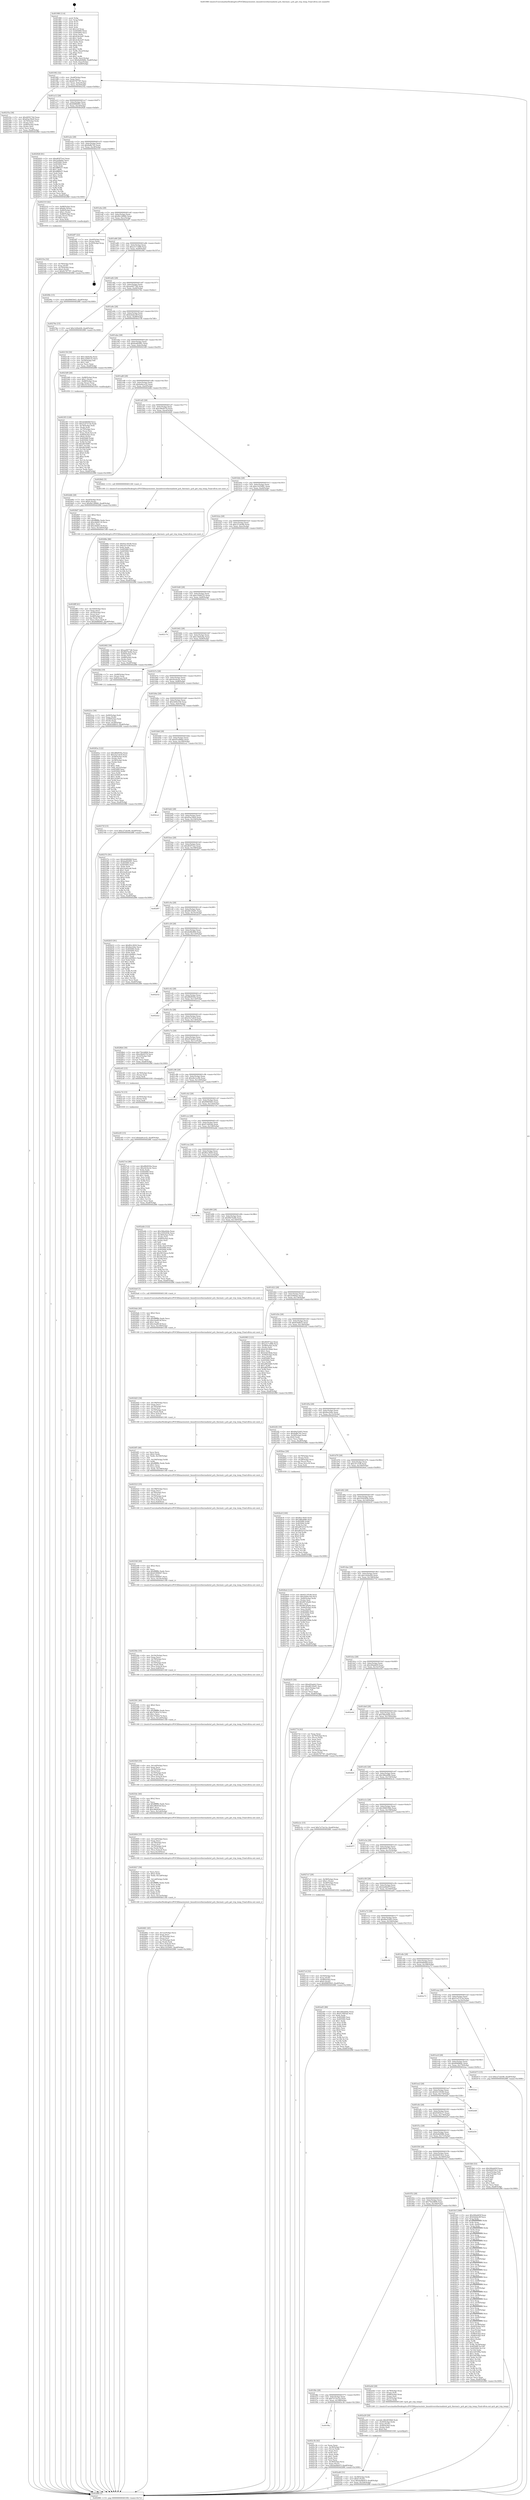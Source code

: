 digraph "0x401980" {
  label = "0x401980 (/mnt/c/Users/mathe/Desktop/tcc/POCII/binaries/extr_linuxdriversthermalintel_pch_thermal.c_pch_get_trip_temp_Final-ollvm.out::main(0))"
  labelloc = "t"
  node[shape=record]

  Entry [label="",width=0.3,height=0.3,shape=circle,fillcolor=black,style=filled]
  "0x4019f2" [label="{
     0x4019f2 [32]\l
     | [instrs]\l
     &nbsp;&nbsp;0x4019f2 \<+6\>: mov -0xa8(%rbp),%eax\l
     &nbsp;&nbsp;0x4019f8 \<+2\>: mov %eax,%ecx\l
     &nbsp;&nbsp;0x4019fa \<+6\>: sub $0x82787787,%ecx\l
     &nbsp;&nbsp;0x401a00 \<+6\>: mov %eax,-0xbc(%rbp)\l
     &nbsp;&nbsp;0x401a06 \<+6\>: mov %ecx,-0xc0(%rbp)\l
     &nbsp;&nbsp;0x401a0c \<+6\>: je 000000000040235a \<main+0x9da\>\l
  }"]
  "0x40235a" [label="{
     0x40235a [36]\l
     | [instrs]\l
     &nbsp;&nbsp;0x40235a \<+5\>: mov $0x495f174d,%eax\l
     &nbsp;&nbsp;0x40235f \<+5\>: mov $0xd5ac59e9,%ecx\l
     &nbsp;&nbsp;0x402364 \<+4\>: mov -0x70(%rbp),%rdx\l
     &nbsp;&nbsp;0x402368 \<+2\>: mov (%rdx),%esi\l
     &nbsp;&nbsp;0x40236a \<+4\>: mov -0x80(%rbp),%rdx\l
     &nbsp;&nbsp;0x40236e \<+2\>: cmp (%rdx),%esi\l
     &nbsp;&nbsp;0x402370 \<+3\>: cmovl %ecx,%eax\l
     &nbsp;&nbsp;0x402373 \<+6\>: mov %eax,-0xa8(%rbp)\l
     &nbsp;&nbsp;0x402379 \<+5\>: jmp 0000000000402f86 \<main+0x1606\>\l
  }"]
  "0x401a12" [label="{
     0x401a12 [28]\l
     | [instrs]\l
     &nbsp;&nbsp;0x401a12 \<+5\>: jmp 0000000000401a17 \<main+0x97\>\l
     &nbsp;&nbsp;0x401a17 \<+6\>: mov -0xbc(%rbp),%eax\l
     &nbsp;&nbsp;0x401a1d \<+5\>: sub $0x8d88dfd1,%eax\l
     &nbsp;&nbsp;0x401a22 \<+6\>: mov %eax,-0xc4(%rbp)\l
     &nbsp;&nbsp;0x401a28 \<+6\>: je 0000000000402928 \<main+0xfa8\>\l
  }"]
  Exit [label="",width=0.3,height=0.3,shape=circle,fillcolor=black,style=filled,peripheries=2]
  "0x402928" [label="{
     0x402928 [91]\l
     | [instrs]\l
     &nbsp;&nbsp;0x402928 \<+5\>: mov $0xd63f72a2,%eax\l
     &nbsp;&nbsp;0x40292d \<+5\>: mov $0x2e06dae,%ecx\l
     &nbsp;&nbsp;0x402932 \<+7\>: mov 0x405060,%edx\l
     &nbsp;&nbsp;0x402939 \<+7\>: mov 0x405064,%esi\l
     &nbsp;&nbsp;0x402940 \<+2\>: mov %edx,%edi\l
     &nbsp;&nbsp;0x402942 \<+6\>: sub $0x4ff6fa57,%edi\l
     &nbsp;&nbsp;0x402948 \<+3\>: sub $0x1,%edi\l
     &nbsp;&nbsp;0x40294b \<+6\>: add $0x4ff6fa57,%edi\l
     &nbsp;&nbsp;0x402951 \<+3\>: imul %edi,%edx\l
     &nbsp;&nbsp;0x402954 \<+3\>: and $0x1,%edx\l
     &nbsp;&nbsp;0x402957 \<+3\>: cmp $0x0,%edx\l
     &nbsp;&nbsp;0x40295a \<+4\>: sete %r8b\l
     &nbsp;&nbsp;0x40295e \<+3\>: cmp $0xa,%esi\l
     &nbsp;&nbsp;0x402961 \<+4\>: setl %r9b\l
     &nbsp;&nbsp;0x402965 \<+3\>: mov %r8b,%r10b\l
     &nbsp;&nbsp;0x402968 \<+3\>: and %r9b,%r10b\l
     &nbsp;&nbsp;0x40296b \<+3\>: xor %r9b,%r8b\l
     &nbsp;&nbsp;0x40296e \<+3\>: or %r8b,%r10b\l
     &nbsp;&nbsp;0x402971 \<+4\>: test $0x1,%r10b\l
     &nbsp;&nbsp;0x402975 \<+3\>: cmovne %ecx,%eax\l
     &nbsp;&nbsp;0x402978 \<+6\>: mov %eax,-0xa8(%rbp)\l
     &nbsp;&nbsp;0x40297e \<+5\>: jmp 0000000000402f86 \<main+0x1606\>\l
  }"]
  "0x401a2e" [label="{
     0x401a2e [28]\l
     | [instrs]\l
     &nbsp;&nbsp;0x401a2e \<+5\>: jmp 0000000000401a33 \<main+0xb3\>\l
     &nbsp;&nbsp;0x401a33 \<+6\>: mov -0xbc(%rbp),%eax\l
     &nbsp;&nbsp;0x401a39 \<+5\>: sub $0x9affe742,%eax\l
     &nbsp;&nbsp;0x401a3e \<+6\>: mov %eax,-0xc8(%rbp)\l
     &nbsp;&nbsp;0x401a44 \<+6\>: je 0000000000402310 \<main+0x990\>\l
  }"]
  "0x402c83" [label="{
     0x402c83 [15]\l
     | [instrs]\l
     &nbsp;&nbsp;0x402c83 \<+10\>: movl $0xba9cce32,-0xa8(%rbp)\l
     &nbsp;&nbsp;0x402c8d \<+5\>: jmp 0000000000402f86 \<main+0x1606\>\l
  }"]
  "0x402310" [label="{
     0x402310 [42]\l
     | [instrs]\l
     &nbsp;&nbsp;0x402310 \<+7\>: mov -0x88(%rbp),%rax\l
     &nbsp;&nbsp;0x402317 \<+6\>: movl $0x64,(%rax)\l
     &nbsp;&nbsp;0x40231d \<+4\>: mov -0x80(%rbp),%rax\l
     &nbsp;&nbsp;0x402321 \<+6\>: movl $0x1,(%rax)\l
     &nbsp;&nbsp;0x402327 \<+4\>: mov -0x80(%rbp),%rax\l
     &nbsp;&nbsp;0x40232b \<+3\>: movslq (%rax),%rax\l
     &nbsp;&nbsp;0x40232e \<+4\>: shl $0x3,%rax\l
     &nbsp;&nbsp;0x402332 \<+3\>: mov %rax,%rdi\l
     &nbsp;&nbsp;0x402335 \<+5\>: call 0000000000401050 \<malloc@plt\>\l
     | [calls]\l
     &nbsp;&nbsp;0x401050 \{1\} (unknown)\l
  }"]
  "0x401a4a" [label="{
     0x401a4a [28]\l
     | [instrs]\l
     &nbsp;&nbsp;0x401a4a \<+5\>: jmp 0000000000401a4f \<main+0xcf\>\l
     &nbsp;&nbsp;0x401a4f \<+6\>: mov -0xbc(%rbp),%eax\l
     &nbsp;&nbsp;0x401a55 \<+5\>: sub $0x9b128960,%eax\l
     &nbsp;&nbsp;0x401a5a \<+6\>: mov %eax,-0xcc(%rbp)\l
     &nbsp;&nbsp;0x401a60 \<+6\>: je 0000000000402df7 \<main+0x1477\>\l
  }"]
  "0x402c74" [label="{
     0x402c74 [15]\l
     | [instrs]\l
     &nbsp;&nbsp;0x402c74 \<+4\>: mov -0x50(%rbp),%rax\l
     &nbsp;&nbsp;0x402c78 \<+3\>: mov (%rax),%rax\l
     &nbsp;&nbsp;0x402c7b \<+3\>: mov %rax,%rdi\l
     &nbsp;&nbsp;0x402c7e \<+5\>: call 0000000000401030 \<free@plt\>\l
     | [calls]\l
     &nbsp;&nbsp;0x401030 \{1\} (unknown)\l
  }"]
  "0x402df7" [label="{
     0x402df7 [22]\l
     | [instrs]\l
     &nbsp;&nbsp;0x402df7 \<+7\>: mov -0xa0(%rbp),%rax\l
     &nbsp;&nbsp;0x402dfe \<+2\>: mov (%rax),%eax\l
     &nbsp;&nbsp;0x402e00 \<+4\>: lea -0x20(%rbp),%rsp\l
     &nbsp;&nbsp;0x402e04 \<+1\>: pop %rbx\l
     &nbsp;&nbsp;0x402e05 \<+2\>: pop %r12\l
     &nbsp;&nbsp;0x402e07 \<+2\>: pop %r14\l
     &nbsp;&nbsp;0x402e09 \<+2\>: pop %r15\l
     &nbsp;&nbsp;0x402e0b \<+1\>: pop %rbp\l
     &nbsp;&nbsp;0x402e0c \<+1\>: ret\l
  }"]
  "0x401a66" [label="{
     0x401a66 [28]\l
     | [instrs]\l
     &nbsp;&nbsp;0x401a66 \<+5\>: jmp 0000000000401a6b \<main+0xeb\>\l
     &nbsp;&nbsp;0x401a6b \<+6\>: mov -0xbc(%rbp),%eax\l
     &nbsp;&nbsp;0x401a71 \<+5\>: sub $0xa317cd68,%eax\l
     &nbsp;&nbsp;0x401a76 \<+6\>: mov %eax,-0xd0(%rbp)\l
     &nbsp;&nbsp;0x401a7c \<+6\>: je 00000000004029fe \<main+0x107e\>\l
  }"]
  "0x401f8a" [label="{
     0x401f8a\l
  }", style=dashed]
  "0x4029fe" [label="{
     0x4029fe [15]\l
     | [instrs]\l
     &nbsp;&nbsp;0x4029fe \<+10\>: movl $0xf0665643,-0xa8(%rbp)\l
     &nbsp;&nbsp;0x402a08 \<+5\>: jmp 0000000000402f86 \<main+0x1606\>\l
  }"]
  "0x401a82" [label="{
     0x401a82 [28]\l
     | [instrs]\l
     &nbsp;&nbsp;0x401a82 \<+5\>: jmp 0000000000401a87 \<main+0x107\>\l
     &nbsp;&nbsp;0x401a87 \<+6\>: mov -0xbc(%rbp),%eax\l
     &nbsp;&nbsp;0x401a8d \<+5\>: sub $0xaa0977d6,%eax\l
     &nbsp;&nbsp;0x401a92 \<+6\>: mov %eax,-0xd4(%rbp)\l
     &nbsp;&nbsp;0x401a98 \<+6\>: je 000000000040276e \<main+0xdee\>\l
  }"]
  "0x402c3b" [label="{
     0x402c3b [42]\l
     | [instrs]\l
     &nbsp;&nbsp;0x402c3b \<+2\>: xor %eax,%eax\l
     &nbsp;&nbsp;0x402c3d \<+4\>: mov -0x38(%rbp),%rcx\l
     &nbsp;&nbsp;0x402c41 \<+2\>: mov (%rcx),%edx\l
     &nbsp;&nbsp;0x402c43 \<+2\>: mov %eax,%esi\l
     &nbsp;&nbsp;0x402c45 \<+2\>: sub %edx,%esi\l
     &nbsp;&nbsp;0x402c47 \<+2\>: mov %eax,%edx\l
     &nbsp;&nbsp;0x402c49 \<+3\>: sub $0x1,%edx\l
     &nbsp;&nbsp;0x402c4c \<+2\>: add %edx,%esi\l
     &nbsp;&nbsp;0x402c4e \<+2\>: sub %esi,%eax\l
     &nbsp;&nbsp;0x402c50 \<+4\>: mov -0x38(%rbp),%rcx\l
     &nbsp;&nbsp;0x402c54 \<+2\>: mov %eax,(%rcx)\l
     &nbsp;&nbsp;0x402c56 \<+10\>: movl $0x4a08e67f,-0xa8(%rbp)\l
     &nbsp;&nbsp;0x402c60 \<+5\>: jmp 0000000000402f86 \<main+0x1606\>\l
  }"]
  "0x40276e" [label="{
     0x40276e [15]\l
     | [instrs]\l
     &nbsp;&nbsp;0x40276e \<+10\>: movl $0x1d2fed26,-0xa8(%rbp)\l
     &nbsp;&nbsp;0x402778 \<+5\>: jmp 0000000000402f86 \<main+0x1606\>\l
  }"]
  "0x401a9e" [label="{
     0x401a9e [28]\l
     | [instrs]\l
     &nbsp;&nbsp;0x401a9e \<+5\>: jmp 0000000000401aa3 \<main+0x123\>\l
     &nbsp;&nbsp;0x401aa3 \<+6\>: mov -0xbc(%rbp),%eax\l
     &nbsp;&nbsp;0x401aa9 \<+5\>: sub $0xb2bdec6f,%eax\l
     &nbsp;&nbsp;0x401aae \<+6\>: mov %eax,-0xd8(%rbp)\l
     &nbsp;&nbsp;0x401ab4 \<+6\>: je 0000000000402156 \<main+0x7d6\>\l
  }"]
  "0x402bc8" [label="{
     0x402bc8 [100]\l
     | [instrs]\l
     &nbsp;&nbsp;0x402bc8 \<+5\>: mov $0xf62c3830,%edx\l
     &nbsp;&nbsp;0x402bcd \<+5\>: mov $0x386a4f9b,%esi\l
     &nbsp;&nbsp;0x402bd2 \<+8\>: mov 0x405060,%r8d\l
     &nbsp;&nbsp;0x402bda \<+8\>: mov 0x405064,%r9d\l
     &nbsp;&nbsp;0x402be2 \<+3\>: mov %r8d,%r10d\l
     &nbsp;&nbsp;0x402be5 \<+7\>: add $0xaf93251f,%r10d\l
     &nbsp;&nbsp;0x402bec \<+4\>: sub $0x1,%r10d\l
     &nbsp;&nbsp;0x402bf0 \<+7\>: sub $0xaf93251f,%r10d\l
     &nbsp;&nbsp;0x402bf7 \<+4\>: imul %r10d,%r8d\l
     &nbsp;&nbsp;0x402bfb \<+4\>: and $0x1,%r8d\l
     &nbsp;&nbsp;0x402bff \<+4\>: cmp $0x0,%r8d\l
     &nbsp;&nbsp;0x402c03 \<+4\>: sete %r11b\l
     &nbsp;&nbsp;0x402c07 \<+4\>: cmp $0xa,%r9d\l
     &nbsp;&nbsp;0x402c0b \<+3\>: setl %bl\l
     &nbsp;&nbsp;0x402c0e \<+3\>: mov %r11b,%r14b\l
     &nbsp;&nbsp;0x402c11 \<+3\>: and %bl,%r14b\l
     &nbsp;&nbsp;0x402c14 \<+3\>: xor %bl,%r11b\l
     &nbsp;&nbsp;0x402c17 \<+3\>: or %r11b,%r14b\l
     &nbsp;&nbsp;0x402c1a \<+4\>: test $0x1,%r14b\l
     &nbsp;&nbsp;0x402c1e \<+3\>: cmovne %esi,%edx\l
     &nbsp;&nbsp;0x402c21 \<+6\>: mov %edx,-0xa8(%rbp)\l
     &nbsp;&nbsp;0x402c27 \<+5\>: jmp 0000000000402f86 \<main+0x1606\>\l
  }"]
  "0x402156" [label="{
     0x402156 [30]\l
     | [instrs]\l
     &nbsp;&nbsp;0x402156 \<+5\>: mov $0xc3debc6a,%eax\l
     &nbsp;&nbsp;0x40215b \<+5\>: mov $0xc359d125,%ecx\l
     &nbsp;&nbsp;0x402160 \<+3\>: mov -0x29(%rbp),%dl\l
     &nbsp;&nbsp;0x402163 \<+3\>: test $0x1,%dl\l
     &nbsp;&nbsp;0x402166 \<+3\>: cmovne %ecx,%eax\l
     &nbsp;&nbsp;0x402169 \<+6\>: mov %eax,-0xa8(%rbp)\l
     &nbsp;&nbsp;0x40216f \<+5\>: jmp 0000000000402f86 \<main+0x1606\>\l
  }"]
  "0x401aba" [label="{
     0x401aba [28]\l
     | [instrs]\l
     &nbsp;&nbsp;0x401aba \<+5\>: jmp 0000000000401abf \<main+0x13f\>\l
     &nbsp;&nbsp;0x401abf \<+6\>: mov -0xbc(%rbp),%eax\l
     &nbsp;&nbsp;0x401ac5 \<+5\>: sub $0xba462991,%eax\l
     &nbsp;&nbsp;0x401aca \<+6\>: mov %eax,-0xdc(%rbp)\l
     &nbsp;&nbsp;0x401ad0 \<+6\>: je 00000000004023d9 \<main+0xa59\>\l
  }"]
  "0x402a46" [label="{
     0x402a46 [31]\l
     | [instrs]\l
     &nbsp;&nbsp;0x402a46 \<+4\>: mov -0x38(%rbp),%rdx\l
     &nbsp;&nbsp;0x402a4a \<+6\>: movl $0x0,(%rdx)\l
     &nbsp;&nbsp;0x402a50 \<+10\>: movl $0x4a08e67f,-0xa8(%rbp)\l
     &nbsp;&nbsp;0x402a5a \<+6\>: mov %eax,-0x1b4(%rbp)\l
     &nbsp;&nbsp;0x402a60 \<+5\>: jmp 0000000000402f86 \<main+0x1606\>\l
  }"]
  "0x4023d9" [label="{
     0x4023d9 [26]\l
     | [instrs]\l
     &nbsp;&nbsp;0x4023d9 \<+4\>: mov -0x68(%rbp),%rax\l
     &nbsp;&nbsp;0x4023dd \<+6\>: movl $0x1,(%rax)\l
     &nbsp;&nbsp;0x4023e3 \<+4\>: mov -0x68(%rbp),%rax\l
     &nbsp;&nbsp;0x4023e7 \<+3\>: movslq (%rax),%rax\l
     &nbsp;&nbsp;0x4023ea \<+4\>: imul $0x18,%rax,%rdi\l
     &nbsp;&nbsp;0x4023ee \<+5\>: call 0000000000401050 \<malloc@plt\>\l
     | [calls]\l
     &nbsp;&nbsp;0x401050 \{1\} (unknown)\l
  }"]
  "0x401ad6" [label="{
     0x401ad6 [28]\l
     | [instrs]\l
     &nbsp;&nbsp;0x401ad6 \<+5\>: jmp 0000000000401adb \<main+0x15b\>\l
     &nbsp;&nbsp;0x401adb \<+6\>: mov -0xbc(%rbp),%eax\l
     &nbsp;&nbsp;0x401ae1 \<+5\>: sub $0xba9cce32,%eax\l
     &nbsp;&nbsp;0x401ae6 \<+6\>: mov %eax,-0xe0(%rbp)\l
     &nbsp;&nbsp;0x401aec \<+6\>: je 0000000000402ddb \<main+0x145b\>\l
  }"]
  "0x402a29" [label="{
     0x402a29 [29]\l
     | [instrs]\l
     &nbsp;&nbsp;0x402a29 \<+10\>: movabs $0x4030b6,%rdi\l
     &nbsp;&nbsp;0x402a33 \<+4\>: mov -0x40(%rbp),%rdx\l
     &nbsp;&nbsp;0x402a37 \<+2\>: mov %eax,(%rdx)\l
     &nbsp;&nbsp;0x402a39 \<+4\>: mov -0x40(%rbp),%rdx\l
     &nbsp;&nbsp;0x402a3d \<+2\>: mov (%rdx),%esi\l
     &nbsp;&nbsp;0x402a3f \<+2\>: mov $0x0,%al\l
     &nbsp;&nbsp;0x402a41 \<+5\>: call 0000000000401040 \<printf@plt\>\l
     | [calls]\l
     &nbsp;&nbsp;0x401040 \{1\} (unknown)\l
  }"]
  "0x402ddb" [label="{
     0x402ddb [28]\l
     | [instrs]\l
     &nbsp;&nbsp;0x402ddb \<+7\>: mov -0xa0(%rbp),%rax\l
     &nbsp;&nbsp;0x402de2 \<+6\>: movl $0x0,(%rax)\l
     &nbsp;&nbsp;0x402de8 \<+10\>: movl $0x9b128960,-0xa8(%rbp)\l
     &nbsp;&nbsp;0x402df2 \<+5\>: jmp 0000000000402f86 \<main+0x1606\>\l
  }"]
  "0x401af2" [label="{
     0x401af2 [28]\l
     | [instrs]\l
     &nbsp;&nbsp;0x401af2 \<+5\>: jmp 0000000000401af7 \<main+0x177\>\l
     &nbsp;&nbsp;0x401af7 \<+6\>: mov -0xbc(%rbp),%eax\l
     &nbsp;&nbsp;0x401afd \<+5\>: sub $0xc06e9379,%eax\l
     &nbsp;&nbsp;0x401b02 \<+6\>: mov %eax,-0xe4(%rbp)\l
     &nbsp;&nbsp;0x401b08 \<+6\>: je 00000000004028d2 \<main+0xf52\>\l
  }"]
  "0x401f6e" [label="{
     0x401f6e [28]\l
     | [instrs]\l
     &nbsp;&nbsp;0x401f6e \<+5\>: jmp 0000000000401f73 \<main+0x5f3\>\l
     &nbsp;&nbsp;0x401f73 \<+6\>: mov -0xbc(%rbp),%eax\l
     &nbsp;&nbsp;0x401f79 \<+5\>: sub $0x7a73a12a,%eax\l
     &nbsp;&nbsp;0x401f7e \<+6\>: mov %eax,-0x188(%rbp)\l
     &nbsp;&nbsp;0x401f84 \<+6\>: je 0000000000402c3b \<main+0x12bb\>\l
  }"]
  "0x4028d2" [label="{
     0x4028d2 [5]\l
     | [instrs]\l
     &nbsp;&nbsp;0x4028d2 \<+5\>: call 0000000000401160 \<next_i\>\l
     | [calls]\l
     &nbsp;&nbsp;0x401160 \{1\} (/mnt/c/Users/mathe/Desktop/tcc/POCII/binaries/extr_linuxdriversthermalintel_pch_thermal.c_pch_get_trip_temp_Final-ollvm.out::next_i)\l
  }"]
  "0x401b0e" [label="{
     0x401b0e [28]\l
     | [instrs]\l
     &nbsp;&nbsp;0x401b0e \<+5\>: jmp 0000000000401b13 \<main+0x193\>\l
     &nbsp;&nbsp;0x401b13 \<+6\>: mov -0xbc(%rbp),%eax\l
     &nbsp;&nbsp;0x401b19 \<+5\>: sub $0xc1435691,%eax\l
     &nbsp;&nbsp;0x401b1e \<+6\>: mov %eax,-0xe8(%rbp)\l
     &nbsp;&nbsp;0x401b24 \<+6\>: je 000000000040268e \<main+0xd0e\>\l
  }"]
  "0x402a0d" [label="{
     0x402a0d [28]\l
     | [instrs]\l
     &nbsp;&nbsp;0x402a0d \<+4\>: mov -0x78(%rbp),%rax\l
     &nbsp;&nbsp;0x402a11 \<+3\>: mov (%rax),%rdi\l
     &nbsp;&nbsp;0x402a14 \<+7\>: mov -0x88(%rbp),%rax\l
     &nbsp;&nbsp;0x402a1b \<+2\>: mov (%rax),%esi\l
     &nbsp;&nbsp;0x402a1d \<+4\>: mov -0x50(%rbp),%rax\l
     &nbsp;&nbsp;0x402a21 \<+3\>: mov (%rax),%rdx\l
     &nbsp;&nbsp;0x402a24 \<+5\>: call 0000000000401240 \<pch_get_trip_temp\>\l
     | [calls]\l
     &nbsp;&nbsp;0x401240 \{1\} (/mnt/c/Users/mathe/Desktop/tcc/POCII/binaries/extr_linuxdriversthermalintel_pch_thermal.c_pch_get_trip_temp_Final-ollvm.out::pch_get_trip_temp)\l
  }"]
  "0x40268e" [label="{
     0x40268e [86]\l
     | [instrs]\l
     &nbsp;&nbsp;0x40268e \<+5\>: mov $0x6213f106,%eax\l
     &nbsp;&nbsp;0x402693 \<+5\>: mov $0xc47c538,%ecx\l
     &nbsp;&nbsp;0x402698 \<+2\>: xor %edx,%edx\l
     &nbsp;&nbsp;0x40269a \<+7\>: mov 0x405060,%esi\l
     &nbsp;&nbsp;0x4026a1 \<+7\>: mov 0x405064,%edi\l
     &nbsp;&nbsp;0x4026a8 \<+3\>: sub $0x1,%edx\l
     &nbsp;&nbsp;0x4026ab \<+3\>: mov %esi,%r8d\l
     &nbsp;&nbsp;0x4026ae \<+3\>: add %edx,%r8d\l
     &nbsp;&nbsp;0x4026b1 \<+4\>: imul %r8d,%esi\l
     &nbsp;&nbsp;0x4026b5 \<+3\>: and $0x1,%esi\l
     &nbsp;&nbsp;0x4026b8 \<+3\>: cmp $0x0,%esi\l
     &nbsp;&nbsp;0x4026bb \<+4\>: sete %r9b\l
     &nbsp;&nbsp;0x4026bf \<+3\>: cmp $0xa,%edi\l
     &nbsp;&nbsp;0x4026c2 \<+4\>: setl %r10b\l
     &nbsp;&nbsp;0x4026c6 \<+3\>: mov %r9b,%r11b\l
     &nbsp;&nbsp;0x4026c9 \<+3\>: and %r10b,%r11b\l
     &nbsp;&nbsp;0x4026cc \<+3\>: xor %r10b,%r9b\l
     &nbsp;&nbsp;0x4026cf \<+3\>: or %r9b,%r11b\l
     &nbsp;&nbsp;0x4026d2 \<+4\>: test $0x1,%r11b\l
     &nbsp;&nbsp;0x4026d6 \<+3\>: cmovne %ecx,%eax\l
     &nbsp;&nbsp;0x4026d9 \<+6\>: mov %eax,-0xa8(%rbp)\l
     &nbsp;&nbsp;0x4026df \<+5\>: jmp 0000000000402f86 \<main+0x1606\>\l
  }"]
  "0x401b2a" [label="{
     0x401b2a [28]\l
     | [instrs]\l
     &nbsp;&nbsp;0x401b2a \<+5\>: jmp 0000000000401b2f \<main+0x1af\>\l
     &nbsp;&nbsp;0x401b2f \<+6\>: mov -0xbc(%rbp),%eax\l
     &nbsp;&nbsp;0x401b35 \<+5\>: sub $0xc27a4c80,%eax\l
     &nbsp;&nbsp;0x401b3a \<+6\>: mov %eax,-0xec(%rbp)\l
     &nbsp;&nbsp;0x401b40 \<+6\>: je 0000000000402482 \<main+0xb02\>\l
  }"]
  "0x4028ff" [label="{
     0x4028ff [41]\l
     | [instrs]\l
     &nbsp;&nbsp;0x4028ff \<+6\>: mov -0x1b0(%rbp),%ecx\l
     &nbsp;&nbsp;0x402905 \<+3\>: imul %eax,%ecx\l
     &nbsp;&nbsp;0x402908 \<+4\>: mov -0x50(%rbp),%rsi\l
     &nbsp;&nbsp;0x40290c \<+3\>: mov (%rsi),%rsi\l
     &nbsp;&nbsp;0x40290f \<+4\>: mov -0x48(%rbp),%rdi\l
     &nbsp;&nbsp;0x402913 \<+3\>: movslq (%rdi),%rdi\l
     &nbsp;&nbsp;0x402916 \<+3\>: mov %ecx,(%rsi,%rdi,4)\l
     &nbsp;&nbsp;0x402919 \<+10\>: movl $0x8d88dfd1,-0xa8(%rbp)\l
     &nbsp;&nbsp;0x402923 \<+5\>: jmp 0000000000402f86 \<main+0x1606\>\l
  }"]
  "0x402482" [label="{
     0x402482 [36]\l
     | [instrs]\l
     &nbsp;&nbsp;0x402482 \<+5\>: mov $0xaa0977d6,%eax\l
     &nbsp;&nbsp;0x402487 \<+5\>: mov $0xf9d74e6b,%ecx\l
     &nbsp;&nbsp;0x40248c \<+4\>: mov -0x60(%rbp),%rdx\l
     &nbsp;&nbsp;0x402490 \<+2\>: mov (%rdx),%esi\l
     &nbsp;&nbsp;0x402492 \<+4\>: mov -0x68(%rbp),%rdx\l
     &nbsp;&nbsp;0x402496 \<+2\>: cmp (%rdx),%esi\l
     &nbsp;&nbsp;0x402498 \<+3\>: cmovl %ecx,%eax\l
     &nbsp;&nbsp;0x40249b \<+6\>: mov %eax,-0xa8(%rbp)\l
     &nbsp;&nbsp;0x4024a1 \<+5\>: jmp 0000000000402f86 \<main+0x1606\>\l
  }"]
  "0x401b46" [label="{
     0x401b46 [28]\l
     | [instrs]\l
     &nbsp;&nbsp;0x401b46 \<+5\>: jmp 0000000000401b4b \<main+0x1cb\>\l
     &nbsp;&nbsp;0x401b4b \<+6\>: mov -0xbc(%rbp),%eax\l
     &nbsp;&nbsp;0x401b51 \<+5\>: sub $0xc359d125,%eax\l
     &nbsp;&nbsp;0x401b56 \<+6\>: mov %eax,-0xf0(%rbp)\l
     &nbsp;&nbsp;0x401b5c \<+6\>: je 0000000000402174 \<main+0x7f4\>\l
  }"]
  "0x4028d7" [label="{
     0x4028d7 [40]\l
     | [instrs]\l
     &nbsp;&nbsp;0x4028d7 \<+5\>: mov $0x2,%ecx\l
     &nbsp;&nbsp;0x4028dc \<+1\>: cltd\l
     &nbsp;&nbsp;0x4028dd \<+2\>: idiv %ecx\l
     &nbsp;&nbsp;0x4028df \<+6\>: imul $0xfffffffe,%edx,%ecx\l
     &nbsp;&nbsp;0x4028e5 \<+6\>: sub $0xcbbfd118,%ecx\l
     &nbsp;&nbsp;0x4028eb \<+3\>: add $0x1,%ecx\l
     &nbsp;&nbsp;0x4028ee \<+6\>: add $0xcbbfd118,%ecx\l
     &nbsp;&nbsp;0x4028f4 \<+6\>: mov %ecx,-0x1b0(%rbp)\l
     &nbsp;&nbsp;0x4028fa \<+5\>: call 0000000000401160 \<next_i\>\l
     | [calls]\l
     &nbsp;&nbsp;0x401160 \{1\} (/mnt/c/Users/mathe/Desktop/tcc/POCII/binaries/extr_linuxdriversthermalintel_pch_thermal.c_pch_get_trip_temp_Final-ollvm.out::next_i)\l
  }"]
  "0x402174" [label="{
     0x402174\l
  }", style=dashed]
  "0x401b62" [label="{
     0x401b62 [28]\l
     | [instrs]\l
     &nbsp;&nbsp;0x401b62 \<+5\>: jmp 0000000000401b67 \<main+0x1e7\>\l
     &nbsp;&nbsp;0x401b67 \<+6\>: mov -0xbc(%rbp),%eax\l
     &nbsp;&nbsp;0x401b6d \<+5\>: sub $0xc3debc6a,%eax\l
     &nbsp;&nbsp;0x401b72 \<+6\>: mov %eax,-0xf4(%rbp)\l
     &nbsp;&nbsp;0x401b78 \<+6\>: je 00000000004022bb \<main+0x93b\>\l
  }"]
  "0x4027c4" [label="{
     0x4027c4 [32]\l
     | [instrs]\l
     &nbsp;&nbsp;0x4027c4 \<+4\>: mov -0x50(%rbp),%rdi\l
     &nbsp;&nbsp;0x4027c8 \<+3\>: mov %rax,(%rdi)\l
     &nbsp;&nbsp;0x4027cb \<+4\>: mov -0x48(%rbp),%rax\l
     &nbsp;&nbsp;0x4027cf \<+6\>: movl $0x0,(%rax)\l
     &nbsp;&nbsp;0x4027d5 \<+10\>: movl $0xf0665643,-0xa8(%rbp)\l
     &nbsp;&nbsp;0x4027df \<+5\>: jmp 0000000000402f86 \<main+0x1606\>\l
  }"]
  "0x4022bb" [label="{
     0x4022bb [19]\l
     | [instrs]\l
     &nbsp;&nbsp;0x4022bb \<+7\>: mov -0x98(%rbp),%rax\l
     &nbsp;&nbsp;0x4022c2 \<+3\>: mov (%rax),%rax\l
     &nbsp;&nbsp;0x4022c5 \<+4\>: mov 0x8(%rax),%rdi\l
     &nbsp;&nbsp;0x4022c9 \<+5\>: call 0000000000401060 \<atoi@plt\>\l
     | [calls]\l
     &nbsp;&nbsp;0x401060 \{1\} (unknown)\l
  }"]
  "0x401b7e" [label="{
     0x401b7e [28]\l
     | [instrs]\l
     &nbsp;&nbsp;0x401b7e \<+5\>: jmp 0000000000401b83 \<main+0x203\>\l
     &nbsp;&nbsp;0x401b83 \<+6\>: mov -0xbc(%rbp),%eax\l
     &nbsp;&nbsp;0x401b89 \<+5\>: sub $0xc6c0ec4c,%eax\l
     &nbsp;&nbsp;0x401b8e \<+6\>: mov %eax,-0xf8(%rbp)\l
     &nbsp;&nbsp;0x401b94 \<+6\>: je 000000000040283a \<main+0xeba\>\l
  }"]
  "0x402661" [label="{
     0x402661 [45]\l
     | [instrs]\l
     &nbsp;&nbsp;0x402661 \<+6\>: mov -0x1ac(%rbp),%ecx\l
     &nbsp;&nbsp;0x402667 \<+3\>: imul %eax,%ecx\l
     &nbsp;&nbsp;0x40266a \<+4\>: mov -0x78(%rbp),%rsi\l
     &nbsp;&nbsp;0x40266e \<+3\>: mov (%rsi),%rsi\l
     &nbsp;&nbsp;0x402671 \<+4\>: mov -0x70(%rbp),%rdi\l
     &nbsp;&nbsp;0x402675 \<+3\>: movslq (%rdi),%rdi\l
     &nbsp;&nbsp;0x402678 \<+4\>: mov (%rsi,%rdi,8),%rsi\l
     &nbsp;&nbsp;0x40267c \<+3\>: mov %ecx,0x14(%rsi)\l
     &nbsp;&nbsp;0x40267f \<+10\>: movl $0xc1435691,-0xa8(%rbp)\l
     &nbsp;&nbsp;0x402689 \<+5\>: jmp 0000000000402f86 \<main+0x1606\>\l
  }"]
  "0x40283a" [label="{
     0x40283a [122]\l
     | [instrs]\l
     &nbsp;&nbsp;0x40283a \<+5\>: mov $0xdfb0930a,%eax\l
     &nbsp;&nbsp;0x40283f \<+5\>: mov $0xe5a7a4c9,%ecx\l
     &nbsp;&nbsp;0x402844 \<+4\>: mov -0x48(%rbp),%rdx\l
     &nbsp;&nbsp;0x402848 \<+2\>: mov (%rdx),%esi\l
     &nbsp;&nbsp;0x40284a \<+4\>: mov -0x58(%rbp),%rdx\l
     &nbsp;&nbsp;0x40284e \<+2\>: cmp (%rdx),%esi\l
     &nbsp;&nbsp;0x402850 \<+4\>: setl %dil\l
     &nbsp;&nbsp;0x402854 \<+4\>: and $0x1,%dil\l
     &nbsp;&nbsp;0x402858 \<+4\>: mov %dil,-0x22(%rbp)\l
     &nbsp;&nbsp;0x40285c \<+7\>: mov 0x405060,%esi\l
     &nbsp;&nbsp;0x402863 \<+8\>: mov 0x405064,%r8d\l
     &nbsp;&nbsp;0x40286b \<+3\>: mov %esi,%r9d\l
     &nbsp;&nbsp;0x40286e \<+7\>: sub $0x1d349126,%r9d\l
     &nbsp;&nbsp;0x402875 \<+4\>: sub $0x1,%r9d\l
     &nbsp;&nbsp;0x402879 \<+7\>: add $0x1d349126,%r9d\l
     &nbsp;&nbsp;0x402880 \<+4\>: imul %r9d,%esi\l
     &nbsp;&nbsp;0x402884 \<+3\>: and $0x1,%esi\l
     &nbsp;&nbsp;0x402887 \<+3\>: cmp $0x0,%esi\l
     &nbsp;&nbsp;0x40288a \<+4\>: sete %dil\l
     &nbsp;&nbsp;0x40288e \<+4\>: cmp $0xa,%r8d\l
     &nbsp;&nbsp;0x402892 \<+4\>: setl %r10b\l
     &nbsp;&nbsp;0x402896 \<+3\>: mov %dil,%r11b\l
     &nbsp;&nbsp;0x402899 \<+3\>: and %r10b,%r11b\l
     &nbsp;&nbsp;0x40289c \<+3\>: xor %r10b,%dil\l
     &nbsp;&nbsp;0x40289f \<+3\>: or %dil,%r11b\l
     &nbsp;&nbsp;0x4028a2 \<+4\>: test $0x1,%r11b\l
     &nbsp;&nbsp;0x4028a6 \<+3\>: cmovne %ecx,%eax\l
     &nbsp;&nbsp;0x4028a9 \<+6\>: mov %eax,-0xa8(%rbp)\l
     &nbsp;&nbsp;0x4028af \<+5\>: jmp 0000000000402f86 \<main+0x1606\>\l
  }"]
  "0x401b9a" [label="{
     0x401b9a [28]\l
     | [instrs]\l
     &nbsp;&nbsp;0x401b9a \<+5\>: jmp 0000000000401b9f \<main+0x21f\>\l
     &nbsp;&nbsp;0x401b9f \<+6\>: mov -0xbc(%rbp),%eax\l
     &nbsp;&nbsp;0x401ba5 \<+5\>: sub $0xcb00e10d,%eax\l
     &nbsp;&nbsp;0x401baa \<+6\>: mov %eax,-0xfc(%rbp)\l
     &nbsp;&nbsp;0x401bb0 \<+6\>: je 000000000040275f \<main+0xddf\>\l
  }"]
  "0x402627" [label="{
     0x402627 [58]\l
     | [instrs]\l
     &nbsp;&nbsp;0x402627 \<+2\>: xor %ecx,%ecx\l
     &nbsp;&nbsp;0x402629 \<+5\>: mov $0x2,%edx\l
     &nbsp;&nbsp;0x40262e \<+6\>: mov %edx,-0x1a8(%rbp)\l
     &nbsp;&nbsp;0x402634 \<+1\>: cltd\l
     &nbsp;&nbsp;0x402635 \<+7\>: mov -0x1a8(%rbp),%r8d\l
     &nbsp;&nbsp;0x40263c \<+3\>: idiv %r8d\l
     &nbsp;&nbsp;0x40263f \<+6\>: imul $0xfffffffe,%edx,%edx\l
     &nbsp;&nbsp;0x402645 \<+3\>: mov %ecx,%r9d\l
     &nbsp;&nbsp;0x402648 \<+3\>: sub %edx,%r9d\l
     &nbsp;&nbsp;0x40264b \<+2\>: mov %ecx,%edx\l
     &nbsp;&nbsp;0x40264d \<+3\>: sub $0x1,%edx\l
     &nbsp;&nbsp;0x402650 \<+3\>: add %edx,%r9d\l
     &nbsp;&nbsp;0x402653 \<+3\>: sub %r9d,%ecx\l
     &nbsp;&nbsp;0x402656 \<+6\>: mov %ecx,-0x1ac(%rbp)\l
     &nbsp;&nbsp;0x40265c \<+5\>: call 0000000000401160 \<next_i\>\l
     | [calls]\l
     &nbsp;&nbsp;0x401160 \{1\} (/mnt/c/Users/mathe/Desktop/tcc/POCII/binaries/extr_linuxdriversthermalintel_pch_thermal.c_pch_get_trip_temp_Final-ollvm.out::next_i)\l
  }"]
  "0x40275f" [label="{
     0x40275f [15]\l
     | [instrs]\l
     &nbsp;&nbsp;0x40275f \<+10\>: movl $0xc27a4c80,-0xa8(%rbp)\l
     &nbsp;&nbsp;0x402769 \<+5\>: jmp 0000000000402f86 \<main+0x1606\>\l
  }"]
  "0x401bb6" [label="{
     0x401bb6 [28]\l
     | [instrs]\l
     &nbsp;&nbsp;0x401bb6 \<+5\>: jmp 0000000000401bbb \<main+0x23b\>\l
     &nbsp;&nbsp;0x401bbb \<+6\>: mov -0xbc(%rbp),%eax\l
     &nbsp;&nbsp;0x401bc1 \<+5\>: sub $0xd3c499ae,%eax\l
     &nbsp;&nbsp;0x401bc6 \<+6\>: mov %eax,-0x100(%rbp)\l
     &nbsp;&nbsp;0x401bcc \<+6\>: je 0000000000402ca1 \<main+0x1321\>\l
  }"]
  "0x402604" [label="{
     0x402604 [35]\l
     | [instrs]\l
     &nbsp;&nbsp;0x402604 \<+6\>: mov -0x1a4(%rbp),%ecx\l
     &nbsp;&nbsp;0x40260a \<+3\>: imul %eax,%ecx\l
     &nbsp;&nbsp;0x40260d \<+4\>: mov -0x78(%rbp),%rsi\l
     &nbsp;&nbsp;0x402611 \<+3\>: mov (%rsi),%rsi\l
     &nbsp;&nbsp;0x402614 \<+4\>: mov -0x70(%rbp),%rdi\l
     &nbsp;&nbsp;0x402618 \<+3\>: movslq (%rdi),%rdi\l
     &nbsp;&nbsp;0x40261b \<+4\>: mov (%rsi,%rdi,8),%rsi\l
     &nbsp;&nbsp;0x40261f \<+3\>: mov %ecx,0x10(%rsi)\l
     &nbsp;&nbsp;0x402622 \<+5\>: call 0000000000401160 \<next_i\>\l
     | [calls]\l
     &nbsp;&nbsp;0x401160 \{1\} (/mnt/c/Users/mathe/Desktop/tcc/POCII/binaries/extr_linuxdriversthermalintel_pch_thermal.c_pch_get_trip_temp_Final-ollvm.out::next_i)\l
  }"]
  "0x402ca1" [label="{
     0x402ca1\l
  }", style=dashed]
  "0x401bd2" [label="{
     0x401bd2 [28]\l
     | [instrs]\l
     &nbsp;&nbsp;0x401bd2 \<+5\>: jmp 0000000000401bd7 \<main+0x257\>\l
     &nbsp;&nbsp;0x401bd7 \<+6\>: mov -0xbc(%rbp),%eax\l
     &nbsp;&nbsp;0x401bdd \<+5\>: sub $0xd5ac59e9,%eax\l
     &nbsp;&nbsp;0x401be2 \<+6\>: mov %eax,-0x104(%rbp)\l
     &nbsp;&nbsp;0x401be8 \<+6\>: je 000000000040237e \<main+0x9fe\>\l
  }"]
  "0x4025dc" [label="{
     0x4025dc [40]\l
     | [instrs]\l
     &nbsp;&nbsp;0x4025dc \<+5\>: mov $0x2,%ecx\l
     &nbsp;&nbsp;0x4025e1 \<+1\>: cltd\l
     &nbsp;&nbsp;0x4025e2 \<+2\>: idiv %ecx\l
     &nbsp;&nbsp;0x4025e4 \<+6\>: imul $0xfffffffe,%edx,%ecx\l
     &nbsp;&nbsp;0x4025ea \<+6\>: add $0xc96a0cbf,%ecx\l
     &nbsp;&nbsp;0x4025f0 \<+3\>: add $0x1,%ecx\l
     &nbsp;&nbsp;0x4025f3 \<+6\>: sub $0xc96a0cbf,%ecx\l
     &nbsp;&nbsp;0x4025f9 \<+6\>: mov %ecx,-0x1a4(%rbp)\l
     &nbsp;&nbsp;0x4025ff \<+5\>: call 0000000000401160 \<next_i\>\l
     | [calls]\l
     &nbsp;&nbsp;0x401160 \{1\} (/mnt/c/Users/mathe/Desktop/tcc/POCII/binaries/extr_linuxdriversthermalintel_pch_thermal.c_pch_get_trip_temp_Final-ollvm.out::next_i)\l
  }"]
  "0x40237e" [label="{
     0x40237e [91]\l
     | [instrs]\l
     &nbsp;&nbsp;0x40237e \<+5\>: mov $0x4eb844bf,%eax\l
     &nbsp;&nbsp;0x402383 \<+5\>: mov $0xba462991,%ecx\l
     &nbsp;&nbsp;0x402388 \<+7\>: mov 0x405060,%edx\l
     &nbsp;&nbsp;0x40238f \<+7\>: mov 0x405064,%esi\l
     &nbsp;&nbsp;0x402396 \<+2\>: mov %edx,%edi\l
     &nbsp;&nbsp;0x402398 \<+6\>: add $0x2ee8cea6,%edi\l
     &nbsp;&nbsp;0x40239e \<+3\>: sub $0x1,%edi\l
     &nbsp;&nbsp;0x4023a1 \<+6\>: sub $0x2ee8cea6,%edi\l
     &nbsp;&nbsp;0x4023a7 \<+3\>: imul %edi,%edx\l
     &nbsp;&nbsp;0x4023aa \<+3\>: and $0x1,%edx\l
     &nbsp;&nbsp;0x4023ad \<+3\>: cmp $0x0,%edx\l
     &nbsp;&nbsp;0x4023b0 \<+4\>: sete %r8b\l
     &nbsp;&nbsp;0x4023b4 \<+3\>: cmp $0xa,%esi\l
     &nbsp;&nbsp;0x4023b7 \<+4\>: setl %r9b\l
     &nbsp;&nbsp;0x4023bb \<+3\>: mov %r8b,%r10b\l
     &nbsp;&nbsp;0x4023be \<+3\>: and %r9b,%r10b\l
     &nbsp;&nbsp;0x4023c1 \<+3\>: xor %r9b,%r8b\l
     &nbsp;&nbsp;0x4023c4 \<+3\>: or %r8b,%r10b\l
     &nbsp;&nbsp;0x4023c7 \<+4\>: test $0x1,%r10b\l
     &nbsp;&nbsp;0x4023cb \<+3\>: cmovne %ecx,%eax\l
     &nbsp;&nbsp;0x4023ce \<+6\>: mov %eax,-0xa8(%rbp)\l
     &nbsp;&nbsp;0x4023d4 \<+5\>: jmp 0000000000402f86 \<main+0x1606\>\l
  }"]
  "0x401bee" [label="{
     0x401bee [28]\l
     | [instrs]\l
     &nbsp;&nbsp;0x401bee \<+5\>: jmp 0000000000401bf3 \<main+0x273\>\l
     &nbsp;&nbsp;0x401bf3 \<+6\>: mov -0xbc(%rbp),%eax\l
     &nbsp;&nbsp;0x401bf9 \<+5\>: sub $0xd63f72a2,%eax\l
     &nbsp;&nbsp;0x401bfe \<+6\>: mov %eax,-0x108(%rbp)\l
     &nbsp;&nbsp;0x401c04 \<+6\>: je 0000000000402f07 \<main+0x1587\>\l
  }"]
  "0x4025b9" [label="{
     0x4025b9 [35]\l
     | [instrs]\l
     &nbsp;&nbsp;0x4025b9 \<+6\>: mov -0x1a0(%rbp),%ecx\l
     &nbsp;&nbsp;0x4025bf \<+3\>: imul %eax,%ecx\l
     &nbsp;&nbsp;0x4025c2 \<+4\>: mov -0x78(%rbp),%rsi\l
     &nbsp;&nbsp;0x4025c6 \<+3\>: mov (%rsi),%rsi\l
     &nbsp;&nbsp;0x4025c9 \<+4\>: mov -0x70(%rbp),%rdi\l
     &nbsp;&nbsp;0x4025cd \<+3\>: movslq (%rdi),%rdi\l
     &nbsp;&nbsp;0x4025d0 \<+4\>: mov (%rsi,%rdi,8),%rsi\l
     &nbsp;&nbsp;0x4025d4 \<+3\>: mov %ecx,0xc(%rsi)\l
     &nbsp;&nbsp;0x4025d7 \<+5\>: call 0000000000401160 \<next_i\>\l
     | [calls]\l
     &nbsp;&nbsp;0x401160 \{1\} (/mnt/c/Users/mathe/Desktop/tcc/POCII/binaries/extr_linuxdriversthermalintel_pch_thermal.c_pch_get_trip_temp_Final-ollvm.out::next_i)\l
  }"]
  "0x402f07" [label="{
     0x402f07\l
  }", style=dashed]
  "0x401c0a" [label="{
     0x401c0a [28]\l
     | [instrs]\l
     &nbsp;&nbsp;0x401c0a \<+5\>: jmp 0000000000401c0f \<main+0x28f\>\l
     &nbsp;&nbsp;0x401c0f \<+6\>: mov -0xbc(%rbp),%eax\l
     &nbsp;&nbsp;0x401c15 \<+5\>: sub $0xd8120a91,%eax\l
     &nbsp;&nbsp;0x401c1a \<+6\>: mov %eax,-0x10c(%rbp)\l
     &nbsp;&nbsp;0x401c20 \<+6\>: je 0000000000402b53 \<main+0x11d3\>\l
  }"]
  "0x402591" [label="{
     0x402591 [40]\l
     | [instrs]\l
     &nbsp;&nbsp;0x402591 \<+5\>: mov $0x2,%ecx\l
     &nbsp;&nbsp;0x402596 \<+1\>: cltd\l
     &nbsp;&nbsp;0x402597 \<+2\>: idiv %ecx\l
     &nbsp;&nbsp;0x402599 \<+6\>: imul $0xfffffffe,%edx,%ecx\l
     &nbsp;&nbsp;0x40259f \<+6\>: sub $0x70382e74,%ecx\l
     &nbsp;&nbsp;0x4025a5 \<+3\>: add $0x1,%ecx\l
     &nbsp;&nbsp;0x4025a8 \<+6\>: add $0x70382e74,%ecx\l
     &nbsp;&nbsp;0x4025ae \<+6\>: mov %ecx,-0x1a0(%rbp)\l
     &nbsp;&nbsp;0x4025b4 \<+5\>: call 0000000000401160 \<next_i\>\l
     | [calls]\l
     &nbsp;&nbsp;0x401160 \{1\} (/mnt/c/Users/mathe/Desktop/tcc/POCII/binaries/extr_linuxdriversthermalintel_pch_thermal.c_pch_get_trip_temp_Final-ollvm.out::next_i)\l
  }"]
  "0x402b53" [label="{
     0x402b53 [91]\l
     | [instrs]\l
     &nbsp;&nbsp;0x402b53 \<+5\>: mov $0xf62c3830,%eax\l
     &nbsp;&nbsp;0x402b58 \<+5\>: mov $0x9ee244e,%ecx\l
     &nbsp;&nbsp;0x402b5d \<+7\>: mov 0x405060,%edx\l
     &nbsp;&nbsp;0x402b64 \<+7\>: mov 0x405064,%esi\l
     &nbsp;&nbsp;0x402b6b \<+2\>: mov %edx,%edi\l
     &nbsp;&nbsp;0x402b6d \<+6\>: sub $0xca408dc1,%edi\l
     &nbsp;&nbsp;0x402b73 \<+3\>: sub $0x1,%edi\l
     &nbsp;&nbsp;0x402b76 \<+6\>: add $0xca408dc1,%edi\l
     &nbsp;&nbsp;0x402b7c \<+3\>: imul %edi,%edx\l
     &nbsp;&nbsp;0x402b7f \<+3\>: and $0x1,%edx\l
     &nbsp;&nbsp;0x402b82 \<+3\>: cmp $0x0,%edx\l
     &nbsp;&nbsp;0x402b85 \<+4\>: sete %r8b\l
     &nbsp;&nbsp;0x402b89 \<+3\>: cmp $0xa,%esi\l
     &nbsp;&nbsp;0x402b8c \<+4\>: setl %r9b\l
     &nbsp;&nbsp;0x402b90 \<+3\>: mov %r8b,%r10b\l
     &nbsp;&nbsp;0x402b93 \<+3\>: and %r9b,%r10b\l
     &nbsp;&nbsp;0x402b96 \<+3\>: xor %r9b,%r8b\l
     &nbsp;&nbsp;0x402b99 \<+3\>: or %r8b,%r10b\l
     &nbsp;&nbsp;0x402b9c \<+4\>: test $0x1,%r10b\l
     &nbsp;&nbsp;0x402ba0 \<+3\>: cmovne %ecx,%eax\l
     &nbsp;&nbsp;0x402ba3 \<+6\>: mov %eax,-0xa8(%rbp)\l
     &nbsp;&nbsp;0x402ba9 \<+5\>: jmp 0000000000402f86 \<main+0x1606\>\l
  }"]
  "0x401c26" [label="{
     0x401c26 [28]\l
     | [instrs]\l
     &nbsp;&nbsp;0x401c26 \<+5\>: jmp 0000000000401c2b \<main+0x2ab\>\l
     &nbsp;&nbsp;0x401c2b \<+6\>: mov -0xbc(%rbp),%eax\l
     &nbsp;&nbsp;0x401c31 \<+5\>: sub $0xde88e964,%eax\l
     &nbsp;&nbsp;0x401c36 \<+6\>: mov %eax,-0x110(%rbp)\l
     &nbsp;&nbsp;0x401c3c \<+6\>: je 0000000000402e52 \<main+0x14d2\>\l
  }"]
  "0x40256e" [label="{
     0x40256e [35]\l
     | [instrs]\l
     &nbsp;&nbsp;0x40256e \<+6\>: mov -0x19c(%rbp),%ecx\l
     &nbsp;&nbsp;0x402574 \<+3\>: imul %eax,%ecx\l
     &nbsp;&nbsp;0x402577 \<+4\>: mov -0x78(%rbp),%rsi\l
     &nbsp;&nbsp;0x40257b \<+3\>: mov (%rsi),%rsi\l
     &nbsp;&nbsp;0x40257e \<+4\>: mov -0x70(%rbp),%rdi\l
     &nbsp;&nbsp;0x402582 \<+3\>: movslq (%rdi),%rdi\l
     &nbsp;&nbsp;0x402585 \<+4\>: mov (%rsi,%rdi,8),%rsi\l
     &nbsp;&nbsp;0x402589 \<+3\>: mov %ecx,0x8(%rsi)\l
     &nbsp;&nbsp;0x40258c \<+5\>: call 0000000000401160 \<next_i\>\l
     | [calls]\l
     &nbsp;&nbsp;0x401160 \{1\} (/mnt/c/Users/mathe/Desktop/tcc/POCII/binaries/extr_linuxdriversthermalintel_pch_thermal.c_pch_get_trip_temp_Final-ollvm.out::next_i)\l
  }"]
  "0x402e52" [label="{
     0x402e52\l
  }", style=dashed]
  "0x401c42" [label="{
     0x401c42 [28]\l
     | [instrs]\l
     &nbsp;&nbsp;0x401c42 \<+5\>: jmp 0000000000401c47 \<main+0x2c7\>\l
     &nbsp;&nbsp;0x401c47 \<+6\>: mov -0xbc(%rbp),%eax\l
     &nbsp;&nbsp;0x401c4d \<+5\>: sub $0xdfb0930a,%eax\l
     &nbsp;&nbsp;0x401c52 \<+6\>: mov %eax,-0x114(%rbp)\l
     &nbsp;&nbsp;0x401c58 \<+6\>: je 0000000000402ee2 \<main+0x1562\>\l
  }"]
  "0x402546" [label="{
     0x402546 [40]\l
     | [instrs]\l
     &nbsp;&nbsp;0x402546 \<+5\>: mov $0x2,%ecx\l
     &nbsp;&nbsp;0x40254b \<+1\>: cltd\l
     &nbsp;&nbsp;0x40254c \<+2\>: idiv %ecx\l
     &nbsp;&nbsp;0x40254e \<+6\>: imul $0xfffffffe,%edx,%ecx\l
     &nbsp;&nbsp;0x402554 \<+6\>: add $0x61906647,%ecx\l
     &nbsp;&nbsp;0x40255a \<+3\>: add $0x1,%ecx\l
     &nbsp;&nbsp;0x40255d \<+6\>: sub $0x61906647,%ecx\l
     &nbsp;&nbsp;0x402563 \<+6\>: mov %ecx,-0x19c(%rbp)\l
     &nbsp;&nbsp;0x402569 \<+5\>: call 0000000000401160 \<next_i\>\l
     | [calls]\l
     &nbsp;&nbsp;0x401160 \{1\} (/mnt/c/Users/mathe/Desktop/tcc/POCII/binaries/extr_linuxdriversthermalintel_pch_thermal.c_pch_get_trip_temp_Final-ollvm.out::next_i)\l
  }"]
  "0x402ee2" [label="{
     0x402ee2\l
  }", style=dashed]
  "0x401c5e" [label="{
     0x401c5e [28]\l
     | [instrs]\l
     &nbsp;&nbsp;0x401c5e \<+5\>: jmp 0000000000401c63 \<main+0x2e3\>\l
     &nbsp;&nbsp;0x401c63 \<+6\>: mov -0xbc(%rbp),%eax\l
     &nbsp;&nbsp;0x401c69 \<+5\>: sub $0xe5a7a4c9,%eax\l
     &nbsp;&nbsp;0x401c6e \<+6\>: mov %eax,-0x118(%rbp)\l
     &nbsp;&nbsp;0x401c74 \<+6\>: je 00000000004028b4 \<main+0xf34\>\l
  }"]
  "0x402523" [label="{
     0x402523 [35]\l
     | [instrs]\l
     &nbsp;&nbsp;0x402523 \<+6\>: mov -0x198(%rbp),%ecx\l
     &nbsp;&nbsp;0x402529 \<+3\>: imul %eax,%ecx\l
     &nbsp;&nbsp;0x40252c \<+4\>: mov -0x78(%rbp),%rsi\l
     &nbsp;&nbsp;0x402530 \<+3\>: mov (%rsi),%rsi\l
     &nbsp;&nbsp;0x402533 \<+4\>: mov -0x70(%rbp),%rdi\l
     &nbsp;&nbsp;0x402537 \<+3\>: movslq (%rdi),%rdi\l
     &nbsp;&nbsp;0x40253a \<+4\>: mov (%rsi,%rdi,8),%rsi\l
     &nbsp;&nbsp;0x40253e \<+3\>: mov %ecx,0x4(%rsi)\l
     &nbsp;&nbsp;0x402541 \<+5\>: call 0000000000401160 \<next_i\>\l
     | [calls]\l
     &nbsp;&nbsp;0x401160 \{1\} (/mnt/c/Users/mathe/Desktop/tcc/POCII/binaries/extr_linuxdriversthermalintel_pch_thermal.c_pch_get_trip_temp_Final-ollvm.out::next_i)\l
  }"]
  "0x4028b4" [label="{
     0x4028b4 [30]\l
     | [instrs]\l
     &nbsp;&nbsp;0x4028b4 \<+5\>: mov $0x75b2d806,%eax\l
     &nbsp;&nbsp;0x4028b9 \<+5\>: mov $0xc06e9379,%ecx\l
     &nbsp;&nbsp;0x4028be \<+3\>: mov -0x22(%rbp),%dl\l
     &nbsp;&nbsp;0x4028c1 \<+3\>: test $0x1,%dl\l
     &nbsp;&nbsp;0x4028c4 \<+3\>: cmovne %ecx,%eax\l
     &nbsp;&nbsp;0x4028c7 \<+6\>: mov %eax,-0xa8(%rbp)\l
     &nbsp;&nbsp;0x4028cd \<+5\>: jmp 0000000000402f86 \<main+0x1606\>\l
  }"]
  "0x401c7a" [label="{
     0x401c7a [28]\l
     | [instrs]\l
     &nbsp;&nbsp;0x401c7a \<+5\>: jmp 0000000000401c7f \<main+0x2ff\>\l
     &nbsp;&nbsp;0x401c7f \<+6\>: mov -0xbc(%rbp),%eax\l
     &nbsp;&nbsp;0x401c85 \<+5\>: sub $0xe83aafa3,%eax\l
     &nbsp;&nbsp;0x401c8a \<+6\>: mov %eax,-0x11c(%rbp)\l
     &nbsp;&nbsp;0x401c90 \<+6\>: je 0000000000402c65 \<main+0x12e5\>\l
  }"]
  "0x4024f5" [label="{
     0x4024f5 [46]\l
     | [instrs]\l
     &nbsp;&nbsp;0x4024f5 \<+2\>: xor %ecx,%ecx\l
     &nbsp;&nbsp;0x4024f7 \<+5\>: mov $0x2,%edx\l
     &nbsp;&nbsp;0x4024fc \<+6\>: mov %edx,-0x194(%rbp)\l
     &nbsp;&nbsp;0x402502 \<+1\>: cltd\l
     &nbsp;&nbsp;0x402503 \<+7\>: mov -0x194(%rbp),%r8d\l
     &nbsp;&nbsp;0x40250a \<+3\>: idiv %r8d\l
     &nbsp;&nbsp;0x40250d \<+6\>: imul $0xfffffffe,%edx,%edx\l
     &nbsp;&nbsp;0x402513 \<+3\>: sub $0x1,%ecx\l
     &nbsp;&nbsp;0x402516 \<+2\>: sub %ecx,%edx\l
     &nbsp;&nbsp;0x402518 \<+6\>: mov %edx,-0x198(%rbp)\l
     &nbsp;&nbsp;0x40251e \<+5\>: call 0000000000401160 \<next_i\>\l
     | [calls]\l
     &nbsp;&nbsp;0x401160 \{1\} (/mnt/c/Users/mathe/Desktop/tcc/POCII/binaries/extr_linuxdriversthermalintel_pch_thermal.c_pch_get_trip_temp_Final-ollvm.out::next_i)\l
  }"]
  "0x402c65" [label="{
     0x402c65 [15]\l
     | [instrs]\l
     &nbsp;&nbsp;0x402c65 \<+4\>: mov -0x78(%rbp),%rax\l
     &nbsp;&nbsp;0x402c69 \<+3\>: mov (%rax),%rax\l
     &nbsp;&nbsp;0x402c6c \<+3\>: mov %rax,%rdi\l
     &nbsp;&nbsp;0x402c6f \<+5\>: call 0000000000401030 \<free@plt\>\l
     | [calls]\l
     &nbsp;&nbsp;0x401030 \{1\} (unknown)\l
  }"]
  "0x401c96" [label="{
     0x401c96 [28]\l
     | [instrs]\l
     &nbsp;&nbsp;0x401c96 \<+5\>: jmp 0000000000401c9b \<main+0x31b\>\l
     &nbsp;&nbsp;0x401c9b \<+6\>: mov -0xbc(%rbp),%eax\l
     &nbsp;&nbsp;0x401ca1 \<+5\>: sub $0xe8e1ec0b,%eax\l
     &nbsp;&nbsp;0x401ca6 \<+6\>: mov %eax,-0x120(%rbp)\l
     &nbsp;&nbsp;0x401cac \<+6\>: je 0000000000402207 \<main+0x887\>\l
  }"]
  "0x4024d3" [label="{
     0x4024d3 [34]\l
     | [instrs]\l
     &nbsp;&nbsp;0x4024d3 \<+6\>: mov -0x190(%rbp),%ecx\l
     &nbsp;&nbsp;0x4024d9 \<+3\>: imul %eax,%ecx\l
     &nbsp;&nbsp;0x4024dc \<+4\>: mov -0x78(%rbp),%rsi\l
     &nbsp;&nbsp;0x4024e0 \<+3\>: mov (%rsi),%rsi\l
     &nbsp;&nbsp;0x4024e3 \<+4\>: mov -0x70(%rbp),%rdi\l
     &nbsp;&nbsp;0x4024e7 \<+3\>: movslq (%rdi),%rdi\l
     &nbsp;&nbsp;0x4024ea \<+4\>: mov (%rsi,%rdi,8),%rsi\l
     &nbsp;&nbsp;0x4024ee \<+2\>: mov %ecx,(%rsi)\l
     &nbsp;&nbsp;0x4024f0 \<+5\>: call 0000000000401160 \<next_i\>\l
     | [calls]\l
     &nbsp;&nbsp;0x401160 \{1\} (/mnt/c/Users/mathe/Desktop/tcc/POCII/binaries/extr_linuxdriversthermalintel_pch_thermal.c_pch_get_trip_temp_Final-ollvm.out::next_i)\l
  }"]
  "0x402207" [label="{
     0x402207\l
  }", style=dashed]
  "0x401cb2" [label="{
     0x401cb2 [28]\l
     | [instrs]\l
     &nbsp;&nbsp;0x401cb2 \<+5\>: jmp 0000000000401cb7 \<main+0x337\>\l
     &nbsp;&nbsp;0x401cb7 \<+6\>: mov -0xbc(%rbp),%eax\l
     &nbsp;&nbsp;0x401cbd \<+5\>: sub $0xf0665643,%eax\l
     &nbsp;&nbsp;0x401cc2 \<+6\>: mov %eax,-0x124(%rbp)\l
     &nbsp;&nbsp;0x401cc8 \<+6\>: je 00000000004027e4 \<main+0xe64\>\l
  }"]
  "0x4024ab" [label="{
     0x4024ab [40]\l
     | [instrs]\l
     &nbsp;&nbsp;0x4024ab \<+5\>: mov $0x2,%ecx\l
     &nbsp;&nbsp;0x4024b0 \<+1\>: cltd\l
     &nbsp;&nbsp;0x4024b1 \<+2\>: idiv %ecx\l
     &nbsp;&nbsp;0x4024b3 \<+6\>: imul $0xfffffffe,%edx,%ecx\l
     &nbsp;&nbsp;0x4024b9 \<+6\>: sub $0xc4ad814f,%ecx\l
     &nbsp;&nbsp;0x4024bf \<+3\>: add $0x1,%ecx\l
     &nbsp;&nbsp;0x4024c2 \<+6\>: add $0xc4ad814f,%ecx\l
     &nbsp;&nbsp;0x4024c8 \<+6\>: mov %ecx,-0x190(%rbp)\l
     &nbsp;&nbsp;0x4024ce \<+5\>: call 0000000000401160 \<next_i\>\l
     | [calls]\l
     &nbsp;&nbsp;0x401160 \{1\} (/mnt/c/Users/mathe/Desktop/tcc/POCII/binaries/extr_linuxdriversthermalintel_pch_thermal.c_pch_get_trip_temp_Final-ollvm.out::next_i)\l
  }"]
  "0x4027e4" [label="{
     0x4027e4 [86]\l
     | [instrs]\l
     &nbsp;&nbsp;0x4027e4 \<+5\>: mov $0xdfb0930a,%eax\l
     &nbsp;&nbsp;0x4027e9 \<+5\>: mov $0xc6c0ec4c,%ecx\l
     &nbsp;&nbsp;0x4027ee \<+2\>: xor %edx,%edx\l
     &nbsp;&nbsp;0x4027f0 \<+7\>: mov 0x405060,%esi\l
     &nbsp;&nbsp;0x4027f7 \<+7\>: mov 0x405064,%edi\l
     &nbsp;&nbsp;0x4027fe \<+3\>: sub $0x1,%edx\l
     &nbsp;&nbsp;0x402801 \<+3\>: mov %esi,%r8d\l
     &nbsp;&nbsp;0x402804 \<+3\>: add %edx,%r8d\l
     &nbsp;&nbsp;0x402807 \<+4\>: imul %r8d,%esi\l
     &nbsp;&nbsp;0x40280b \<+3\>: and $0x1,%esi\l
     &nbsp;&nbsp;0x40280e \<+3\>: cmp $0x0,%esi\l
     &nbsp;&nbsp;0x402811 \<+4\>: sete %r9b\l
     &nbsp;&nbsp;0x402815 \<+3\>: cmp $0xa,%edi\l
     &nbsp;&nbsp;0x402818 \<+4\>: setl %r10b\l
     &nbsp;&nbsp;0x40281c \<+3\>: mov %r9b,%r11b\l
     &nbsp;&nbsp;0x40281f \<+3\>: and %r10b,%r11b\l
     &nbsp;&nbsp;0x402822 \<+3\>: xor %r10b,%r9b\l
     &nbsp;&nbsp;0x402825 \<+3\>: or %r9b,%r11b\l
     &nbsp;&nbsp;0x402828 \<+4\>: test $0x1,%r11b\l
     &nbsp;&nbsp;0x40282c \<+3\>: cmovne %ecx,%eax\l
     &nbsp;&nbsp;0x40282f \<+6\>: mov %eax,-0xa8(%rbp)\l
     &nbsp;&nbsp;0x402835 \<+5\>: jmp 0000000000402f86 \<main+0x1606\>\l
  }"]
  "0x401cce" [label="{
     0x401cce [28]\l
     | [instrs]\l
     &nbsp;&nbsp;0x401cce \<+5\>: jmp 0000000000401cd3 \<main+0x353\>\l
     &nbsp;&nbsp;0x401cd3 \<+6\>: mov -0xbc(%rbp),%eax\l
     &nbsp;&nbsp;0x401cd9 \<+5\>: sub $0xf13485ab,%eax\l
     &nbsp;&nbsp;0x401cde \<+6\>: mov %eax,-0x128(%rbp)\l
     &nbsp;&nbsp;0x401ce4 \<+6\>: je 0000000000402abb \<main+0x113b\>\l
  }"]
  "0x4023f3" [label="{
     0x4023f3 [128]\l
     | [instrs]\l
     &nbsp;&nbsp;0x4023f3 \<+5\>: mov $0x4eb844bf,%ecx\l
     &nbsp;&nbsp;0x4023f8 \<+5\>: mov $0x51d7313d,%edx\l
     &nbsp;&nbsp;0x4023fd \<+4\>: mov -0x78(%rbp),%rdi\l
     &nbsp;&nbsp;0x402401 \<+3\>: mov (%rdi),%rdi\l
     &nbsp;&nbsp;0x402404 \<+4\>: mov -0x70(%rbp),%rsi\l
     &nbsp;&nbsp;0x402408 \<+3\>: movslq (%rsi),%rsi\l
     &nbsp;&nbsp;0x40240b \<+4\>: mov %rax,(%rdi,%rsi,8)\l
     &nbsp;&nbsp;0x40240f \<+4\>: mov -0x60(%rbp),%rax\l
     &nbsp;&nbsp;0x402413 \<+6\>: movl $0x0,(%rax)\l
     &nbsp;&nbsp;0x402419 \<+8\>: mov 0x405060,%r8d\l
     &nbsp;&nbsp;0x402421 \<+8\>: mov 0x405064,%r9d\l
     &nbsp;&nbsp;0x402429 \<+3\>: mov %r8d,%r10d\l
     &nbsp;&nbsp;0x40242c \<+7\>: add $0xd9100f67,%r10d\l
     &nbsp;&nbsp;0x402433 \<+4\>: sub $0x1,%r10d\l
     &nbsp;&nbsp;0x402437 \<+7\>: sub $0xd9100f67,%r10d\l
     &nbsp;&nbsp;0x40243e \<+4\>: imul %r10d,%r8d\l
     &nbsp;&nbsp;0x402442 \<+4\>: and $0x1,%r8d\l
     &nbsp;&nbsp;0x402446 \<+4\>: cmp $0x0,%r8d\l
     &nbsp;&nbsp;0x40244a \<+4\>: sete %r11b\l
     &nbsp;&nbsp;0x40244e \<+4\>: cmp $0xa,%r9d\l
     &nbsp;&nbsp;0x402452 \<+3\>: setl %bl\l
     &nbsp;&nbsp;0x402455 \<+3\>: mov %r11b,%r14b\l
     &nbsp;&nbsp;0x402458 \<+3\>: and %bl,%r14b\l
     &nbsp;&nbsp;0x40245b \<+3\>: xor %bl,%r11b\l
     &nbsp;&nbsp;0x40245e \<+3\>: or %r11b,%r14b\l
     &nbsp;&nbsp;0x402461 \<+4\>: test $0x1,%r14b\l
     &nbsp;&nbsp;0x402465 \<+3\>: cmovne %edx,%ecx\l
     &nbsp;&nbsp;0x402468 \<+6\>: mov %ecx,-0xa8(%rbp)\l
     &nbsp;&nbsp;0x40246e \<+5\>: jmp 0000000000402f86 \<main+0x1606\>\l
  }"]
  "0x402abb" [label="{
     0x402abb [122]\l
     | [instrs]\l
     &nbsp;&nbsp;0x402abb \<+5\>: mov $0x34ba44da,%eax\l
     &nbsp;&nbsp;0x402ac0 \<+5\>: mov $0x1050293b,%ecx\l
     &nbsp;&nbsp;0x402ac5 \<+4\>: mov -0x38(%rbp),%rdx\l
     &nbsp;&nbsp;0x402ac9 \<+2\>: mov (%rdx),%esi\l
     &nbsp;&nbsp;0x402acb \<+4\>: mov -0x80(%rbp),%rdx\l
     &nbsp;&nbsp;0x402acf \<+2\>: cmp (%rdx),%esi\l
     &nbsp;&nbsp;0x402ad1 \<+4\>: setl %dil\l
     &nbsp;&nbsp;0x402ad5 \<+4\>: and $0x1,%dil\l
     &nbsp;&nbsp;0x402ad9 \<+4\>: mov %dil,-0x21(%rbp)\l
     &nbsp;&nbsp;0x402add \<+7\>: mov 0x405060,%esi\l
     &nbsp;&nbsp;0x402ae4 \<+8\>: mov 0x405064,%r8d\l
     &nbsp;&nbsp;0x402aec \<+3\>: mov %esi,%r9d\l
     &nbsp;&nbsp;0x402aef \<+7\>: add $0x58316eca,%r9d\l
     &nbsp;&nbsp;0x402af6 \<+4\>: sub $0x1,%r9d\l
     &nbsp;&nbsp;0x402afa \<+7\>: sub $0x58316eca,%r9d\l
     &nbsp;&nbsp;0x402b01 \<+4\>: imul %r9d,%esi\l
     &nbsp;&nbsp;0x402b05 \<+3\>: and $0x1,%esi\l
     &nbsp;&nbsp;0x402b08 \<+3\>: cmp $0x0,%esi\l
     &nbsp;&nbsp;0x402b0b \<+4\>: sete %dil\l
     &nbsp;&nbsp;0x402b0f \<+4\>: cmp $0xa,%r8d\l
     &nbsp;&nbsp;0x402b13 \<+4\>: setl %r10b\l
     &nbsp;&nbsp;0x402b17 \<+3\>: mov %dil,%r11b\l
     &nbsp;&nbsp;0x402b1a \<+3\>: and %r10b,%r11b\l
     &nbsp;&nbsp;0x402b1d \<+3\>: xor %r10b,%dil\l
     &nbsp;&nbsp;0x402b20 \<+3\>: or %dil,%r11b\l
     &nbsp;&nbsp;0x402b23 \<+4\>: test $0x1,%r11b\l
     &nbsp;&nbsp;0x402b27 \<+3\>: cmovne %ecx,%eax\l
     &nbsp;&nbsp;0x402b2a \<+6\>: mov %eax,-0xa8(%rbp)\l
     &nbsp;&nbsp;0x402b30 \<+5\>: jmp 0000000000402f86 \<main+0x1606\>\l
  }"]
  "0x401cea" [label="{
     0x401cea [28]\l
     | [instrs]\l
     &nbsp;&nbsp;0x401cea \<+5\>: jmp 0000000000401cef \<main+0x36f\>\l
     &nbsp;&nbsp;0x401cef \<+6\>: mov -0xbc(%rbp),%eax\l
     &nbsp;&nbsp;0x401cf5 \<+5\>: sub $0xf62c3830,%eax\l
     &nbsp;&nbsp;0x401cfa \<+6\>: mov %eax,-0x12c(%rbp)\l
     &nbsp;&nbsp;0x401d00 \<+6\>: je 0000000000402f4e \<main+0x15ce\>\l
  }"]
  "0x40233a" [label="{
     0x40233a [32]\l
     | [instrs]\l
     &nbsp;&nbsp;0x40233a \<+4\>: mov -0x78(%rbp),%rdi\l
     &nbsp;&nbsp;0x40233e \<+3\>: mov %rax,(%rdi)\l
     &nbsp;&nbsp;0x402341 \<+4\>: mov -0x70(%rbp),%rax\l
     &nbsp;&nbsp;0x402345 \<+6\>: movl $0x0,(%rax)\l
     &nbsp;&nbsp;0x40234b \<+10\>: movl $0x82787787,-0xa8(%rbp)\l
     &nbsp;&nbsp;0x402355 \<+5\>: jmp 0000000000402f86 \<main+0x1606\>\l
  }"]
  "0x402f4e" [label="{
     0x402f4e\l
  }", style=dashed]
  "0x401d06" [label="{
     0x401d06 [28]\l
     | [instrs]\l
     &nbsp;&nbsp;0x401d06 \<+5\>: jmp 0000000000401d0b \<main+0x38b\>\l
     &nbsp;&nbsp;0x401d0b \<+6\>: mov -0xbc(%rbp),%eax\l
     &nbsp;&nbsp;0x401d11 \<+5\>: sub $0xf9d74e6b,%eax\l
     &nbsp;&nbsp;0x401d16 \<+6\>: mov %eax,-0x130(%rbp)\l
     &nbsp;&nbsp;0x401d1c \<+6\>: je 00000000004024a6 \<main+0xb26\>\l
  }"]
  "0x4022ce" [label="{
     0x4022ce [36]\l
     | [instrs]\l
     &nbsp;&nbsp;0x4022ce \<+7\>: mov -0x90(%rbp),%rdi\l
     &nbsp;&nbsp;0x4022d5 \<+2\>: mov %eax,(%rdi)\l
     &nbsp;&nbsp;0x4022d7 \<+7\>: mov -0x90(%rbp),%rdi\l
     &nbsp;&nbsp;0x4022de \<+2\>: mov (%rdi),%eax\l
     &nbsp;&nbsp;0x4022e0 \<+3\>: mov %eax,-0x28(%rbp)\l
     &nbsp;&nbsp;0x4022e3 \<+10\>: movl $0x63ddb53,-0xa8(%rbp)\l
     &nbsp;&nbsp;0x4022ed \<+5\>: jmp 0000000000402f86 \<main+0x1606\>\l
  }"]
  "0x4024a6" [label="{
     0x4024a6 [5]\l
     | [instrs]\l
     &nbsp;&nbsp;0x4024a6 \<+5\>: call 0000000000401160 \<next_i\>\l
     | [calls]\l
     &nbsp;&nbsp;0x401160 \{1\} (/mnt/c/Users/mathe/Desktop/tcc/POCII/binaries/extr_linuxdriversthermalintel_pch_thermal.c_pch_get_trip_temp_Final-ollvm.out::next_i)\l
  }"]
  "0x401d22" [label="{
     0x401d22 [28]\l
     | [instrs]\l
     &nbsp;&nbsp;0x401d22 \<+5\>: jmp 0000000000401d27 \<main+0x3a7\>\l
     &nbsp;&nbsp;0x401d27 \<+6\>: mov -0xbc(%rbp),%eax\l
     &nbsp;&nbsp;0x401d2d \<+5\>: sub $0x2e06dae,%eax\l
     &nbsp;&nbsp;0x401d32 \<+6\>: mov %eax,-0x134(%rbp)\l
     &nbsp;&nbsp;0x401d38 \<+6\>: je 0000000000402983 \<main+0x1003\>\l
  }"]
  "0x401f52" [label="{
     0x401f52 [28]\l
     | [instrs]\l
     &nbsp;&nbsp;0x401f52 \<+5\>: jmp 0000000000401f57 \<main+0x5d7\>\l
     &nbsp;&nbsp;0x401f57 \<+6\>: mov -0xbc(%rbp),%eax\l
     &nbsp;&nbsp;0x401f5d \<+5\>: sub $0x75b2d806,%eax\l
     &nbsp;&nbsp;0x401f62 \<+6\>: mov %eax,-0x184(%rbp)\l
     &nbsp;&nbsp;0x401f68 \<+6\>: je 0000000000402a0d \<main+0x108d\>\l
  }"]
  "0x402983" [label="{
     0x402983 [123]\l
     | [instrs]\l
     &nbsp;&nbsp;0x402983 \<+5\>: mov $0xd63f72a2,%eax\l
     &nbsp;&nbsp;0x402988 \<+5\>: mov $0xa317cd68,%ecx\l
     &nbsp;&nbsp;0x40298d \<+4\>: mov -0x48(%rbp),%rdx\l
     &nbsp;&nbsp;0x402991 \<+2\>: mov (%rdx),%esi\l
     &nbsp;&nbsp;0x402993 \<+6\>: add $0xb3d106ab,%esi\l
     &nbsp;&nbsp;0x402999 \<+3\>: add $0x1,%esi\l
     &nbsp;&nbsp;0x40299c \<+6\>: sub $0xb3d106ab,%esi\l
     &nbsp;&nbsp;0x4029a2 \<+4\>: mov -0x48(%rbp),%rdx\l
     &nbsp;&nbsp;0x4029a6 \<+2\>: mov %esi,(%rdx)\l
     &nbsp;&nbsp;0x4029a8 \<+7\>: mov 0x405060,%esi\l
     &nbsp;&nbsp;0x4029af \<+7\>: mov 0x405064,%edi\l
     &nbsp;&nbsp;0x4029b6 \<+3\>: mov %esi,%r8d\l
     &nbsp;&nbsp;0x4029b9 \<+7\>: add $0xaf825db0,%r8d\l
     &nbsp;&nbsp;0x4029c0 \<+4\>: sub $0x1,%r8d\l
     &nbsp;&nbsp;0x4029c4 \<+7\>: sub $0xaf825db0,%r8d\l
     &nbsp;&nbsp;0x4029cb \<+4\>: imul %r8d,%esi\l
     &nbsp;&nbsp;0x4029cf \<+3\>: and $0x1,%esi\l
     &nbsp;&nbsp;0x4029d2 \<+3\>: cmp $0x0,%esi\l
     &nbsp;&nbsp;0x4029d5 \<+4\>: sete %r9b\l
     &nbsp;&nbsp;0x4029d9 \<+3\>: cmp $0xa,%edi\l
     &nbsp;&nbsp;0x4029dc \<+4\>: setl %r10b\l
     &nbsp;&nbsp;0x4029e0 \<+3\>: mov %r9b,%r11b\l
     &nbsp;&nbsp;0x4029e3 \<+3\>: and %r10b,%r11b\l
     &nbsp;&nbsp;0x4029e6 \<+3\>: xor %r10b,%r9b\l
     &nbsp;&nbsp;0x4029e9 \<+3\>: or %r9b,%r11b\l
     &nbsp;&nbsp;0x4029ec \<+4\>: test $0x1,%r11b\l
     &nbsp;&nbsp;0x4029f0 \<+3\>: cmovne %ecx,%eax\l
     &nbsp;&nbsp;0x4029f3 \<+6\>: mov %eax,-0xa8(%rbp)\l
     &nbsp;&nbsp;0x4029f9 \<+5\>: jmp 0000000000402f86 \<main+0x1606\>\l
  }"]
  "0x401d3e" [label="{
     0x401d3e [28]\l
     | [instrs]\l
     &nbsp;&nbsp;0x401d3e \<+5\>: jmp 0000000000401d43 \<main+0x3c3\>\l
     &nbsp;&nbsp;0x401d43 \<+6\>: mov -0xbc(%rbp),%eax\l
     &nbsp;&nbsp;0x401d49 \<+5\>: sub $0x63ddb53,%eax\l
     &nbsp;&nbsp;0x401d4e \<+6\>: mov %eax,-0x138(%rbp)\l
     &nbsp;&nbsp;0x401d54 \<+6\>: je 00000000004022f2 \<main+0x972\>\l
  }"]
  "0x401fe5" [label="{
     0x401fe5 [369]\l
     | [instrs]\l
     &nbsp;&nbsp;0x401fe5 \<+5\>: mov $0x284ab83f,%eax\l
     &nbsp;&nbsp;0x401fea \<+5\>: mov $0xb2bdec6f,%ecx\l
     &nbsp;&nbsp;0x401fef \<+3\>: mov %rsp,%rdx\l
     &nbsp;&nbsp;0x401ff2 \<+4\>: add $0xfffffffffffffff0,%rdx\l
     &nbsp;&nbsp;0x401ff6 \<+3\>: mov %rdx,%rsp\l
     &nbsp;&nbsp;0x401ff9 \<+7\>: mov %rdx,-0xa0(%rbp)\l
     &nbsp;&nbsp;0x402000 \<+3\>: mov %rsp,%rdx\l
     &nbsp;&nbsp;0x402003 \<+4\>: add $0xfffffffffffffff0,%rdx\l
     &nbsp;&nbsp;0x402007 \<+3\>: mov %rdx,%rsp\l
     &nbsp;&nbsp;0x40200a \<+3\>: mov %rsp,%rsi\l
     &nbsp;&nbsp;0x40200d \<+4\>: add $0xfffffffffffffff0,%rsi\l
     &nbsp;&nbsp;0x402011 \<+3\>: mov %rsi,%rsp\l
     &nbsp;&nbsp;0x402014 \<+7\>: mov %rsi,-0x98(%rbp)\l
     &nbsp;&nbsp;0x40201b \<+3\>: mov %rsp,%rsi\l
     &nbsp;&nbsp;0x40201e \<+4\>: add $0xfffffffffffffff0,%rsi\l
     &nbsp;&nbsp;0x402022 \<+3\>: mov %rsi,%rsp\l
     &nbsp;&nbsp;0x402025 \<+7\>: mov %rsi,-0x90(%rbp)\l
     &nbsp;&nbsp;0x40202c \<+3\>: mov %rsp,%rsi\l
     &nbsp;&nbsp;0x40202f \<+4\>: add $0xfffffffffffffff0,%rsi\l
     &nbsp;&nbsp;0x402033 \<+3\>: mov %rsi,%rsp\l
     &nbsp;&nbsp;0x402036 \<+7\>: mov %rsi,-0x88(%rbp)\l
     &nbsp;&nbsp;0x40203d \<+3\>: mov %rsp,%rsi\l
     &nbsp;&nbsp;0x402040 \<+4\>: add $0xfffffffffffffff0,%rsi\l
     &nbsp;&nbsp;0x402044 \<+3\>: mov %rsi,%rsp\l
     &nbsp;&nbsp;0x402047 \<+4\>: mov %rsi,-0x80(%rbp)\l
     &nbsp;&nbsp;0x40204b \<+3\>: mov %rsp,%rsi\l
     &nbsp;&nbsp;0x40204e \<+4\>: add $0xfffffffffffffff0,%rsi\l
     &nbsp;&nbsp;0x402052 \<+3\>: mov %rsi,%rsp\l
     &nbsp;&nbsp;0x402055 \<+4\>: mov %rsi,-0x78(%rbp)\l
     &nbsp;&nbsp;0x402059 \<+3\>: mov %rsp,%rsi\l
     &nbsp;&nbsp;0x40205c \<+4\>: add $0xfffffffffffffff0,%rsi\l
     &nbsp;&nbsp;0x402060 \<+3\>: mov %rsi,%rsp\l
     &nbsp;&nbsp;0x402063 \<+4\>: mov %rsi,-0x70(%rbp)\l
     &nbsp;&nbsp;0x402067 \<+3\>: mov %rsp,%rsi\l
     &nbsp;&nbsp;0x40206a \<+4\>: add $0xfffffffffffffff0,%rsi\l
     &nbsp;&nbsp;0x40206e \<+3\>: mov %rsi,%rsp\l
     &nbsp;&nbsp;0x402071 \<+4\>: mov %rsi,-0x68(%rbp)\l
     &nbsp;&nbsp;0x402075 \<+3\>: mov %rsp,%rsi\l
     &nbsp;&nbsp;0x402078 \<+4\>: add $0xfffffffffffffff0,%rsi\l
     &nbsp;&nbsp;0x40207c \<+3\>: mov %rsi,%rsp\l
     &nbsp;&nbsp;0x40207f \<+4\>: mov %rsi,-0x60(%rbp)\l
     &nbsp;&nbsp;0x402083 \<+3\>: mov %rsp,%rsi\l
     &nbsp;&nbsp;0x402086 \<+4\>: add $0xfffffffffffffff0,%rsi\l
     &nbsp;&nbsp;0x40208a \<+3\>: mov %rsi,%rsp\l
     &nbsp;&nbsp;0x40208d \<+4\>: mov %rsi,-0x58(%rbp)\l
     &nbsp;&nbsp;0x402091 \<+3\>: mov %rsp,%rsi\l
     &nbsp;&nbsp;0x402094 \<+4\>: add $0xfffffffffffffff0,%rsi\l
     &nbsp;&nbsp;0x402098 \<+3\>: mov %rsi,%rsp\l
     &nbsp;&nbsp;0x40209b \<+4\>: mov %rsi,-0x50(%rbp)\l
     &nbsp;&nbsp;0x40209f \<+3\>: mov %rsp,%rsi\l
     &nbsp;&nbsp;0x4020a2 \<+4\>: add $0xfffffffffffffff0,%rsi\l
     &nbsp;&nbsp;0x4020a6 \<+3\>: mov %rsi,%rsp\l
     &nbsp;&nbsp;0x4020a9 \<+4\>: mov %rsi,-0x48(%rbp)\l
     &nbsp;&nbsp;0x4020ad \<+3\>: mov %rsp,%rsi\l
     &nbsp;&nbsp;0x4020b0 \<+4\>: add $0xfffffffffffffff0,%rsi\l
     &nbsp;&nbsp;0x4020b4 \<+3\>: mov %rsi,%rsp\l
     &nbsp;&nbsp;0x4020b7 \<+4\>: mov %rsi,-0x40(%rbp)\l
     &nbsp;&nbsp;0x4020bb \<+3\>: mov %rsp,%rsi\l
     &nbsp;&nbsp;0x4020be \<+4\>: add $0xfffffffffffffff0,%rsi\l
     &nbsp;&nbsp;0x4020c2 \<+3\>: mov %rsi,%rsp\l
     &nbsp;&nbsp;0x4020c5 \<+4\>: mov %rsi,-0x38(%rbp)\l
     &nbsp;&nbsp;0x4020c9 \<+7\>: mov -0xa0(%rbp),%rsi\l
     &nbsp;&nbsp;0x4020d0 \<+6\>: movl $0x0,(%rsi)\l
     &nbsp;&nbsp;0x4020d6 \<+6\>: mov -0xac(%rbp),%edi\l
     &nbsp;&nbsp;0x4020dc \<+2\>: mov %edi,(%rdx)\l
     &nbsp;&nbsp;0x4020de \<+7\>: mov -0x98(%rbp),%rsi\l
     &nbsp;&nbsp;0x4020e5 \<+7\>: mov -0xb8(%rbp),%r8\l
     &nbsp;&nbsp;0x4020ec \<+3\>: mov %r8,(%rsi)\l
     &nbsp;&nbsp;0x4020ef \<+3\>: cmpl $0x2,(%rdx)\l
     &nbsp;&nbsp;0x4020f2 \<+4\>: setne %r9b\l
     &nbsp;&nbsp;0x4020f6 \<+4\>: and $0x1,%r9b\l
     &nbsp;&nbsp;0x4020fa \<+4\>: mov %r9b,-0x29(%rbp)\l
     &nbsp;&nbsp;0x4020fe \<+8\>: mov 0x405060,%r10d\l
     &nbsp;&nbsp;0x402106 \<+8\>: mov 0x405064,%r11d\l
     &nbsp;&nbsp;0x40210e \<+3\>: mov %r10d,%ebx\l
     &nbsp;&nbsp;0x402111 \<+6\>: add $0x1b91f6fa,%ebx\l
     &nbsp;&nbsp;0x402117 \<+3\>: sub $0x1,%ebx\l
     &nbsp;&nbsp;0x40211a \<+6\>: sub $0x1b91f6fa,%ebx\l
     &nbsp;&nbsp;0x402120 \<+4\>: imul %ebx,%r10d\l
     &nbsp;&nbsp;0x402124 \<+4\>: and $0x1,%r10d\l
     &nbsp;&nbsp;0x402128 \<+4\>: cmp $0x0,%r10d\l
     &nbsp;&nbsp;0x40212c \<+4\>: sete %r9b\l
     &nbsp;&nbsp;0x402130 \<+4\>: cmp $0xa,%r11d\l
     &nbsp;&nbsp;0x402134 \<+4\>: setl %r14b\l
     &nbsp;&nbsp;0x402138 \<+3\>: mov %r9b,%r15b\l
     &nbsp;&nbsp;0x40213b \<+3\>: and %r14b,%r15b\l
     &nbsp;&nbsp;0x40213e \<+3\>: xor %r14b,%r9b\l
     &nbsp;&nbsp;0x402141 \<+3\>: or %r9b,%r15b\l
     &nbsp;&nbsp;0x402144 \<+4\>: test $0x1,%r15b\l
     &nbsp;&nbsp;0x402148 \<+3\>: cmovne %ecx,%eax\l
     &nbsp;&nbsp;0x40214b \<+6\>: mov %eax,-0xa8(%rbp)\l
     &nbsp;&nbsp;0x402151 \<+5\>: jmp 0000000000402f86 \<main+0x1606\>\l
  }"]
  "0x4022f2" [label="{
     0x4022f2 [30]\l
     | [instrs]\l
     &nbsp;&nbsp;0x4022f2 \<+5\>: mov $0x4be52403,%eax\l
     &nbsp;&nbsp;0x4022f7 \<+5\>: mov $0x9affe742,%ecx\l
     &nbsp;&nbsp;0x4022fc \<+3\>: mov -0x28(%rbp),%edx\l
     &nbsp;&nbsp;0x4022ff \<+3\>: cmp $0x0,%edx\l
     &nbsp;&nbsp;0x402302 \<+3\>: cmove %ecx,%eax\l
     &nbsp;&nbsp;0x402305 \<+6\>: mov %eax,-0xa8(%rbp)\l
     &nbsp;&nbsp;0x40230b \<+5\>: jmp 0000000000402f86 \<main+0x1606\>\l
  }"]
  "0x401d5a" [label="{
     0x401d5a [28]\l
     | [instrs]\l
     &nbsp;&nbsp;0x401d5a \<+5\>: jmp 0000000000401d5f \<main+0x3df\>\l
     &nbsp;&nbsp;0x401d5f \<+6\>: mov -0xbc(%rbp),%eax\l
     &nbsp;&nbsp;0x401d65 \<+5\>: sub $0x9ee244e,%eax\l
     &nbsp;&nbsp;0x401d6a \<+6\>: mov %eax,-0x13c(%rbp)\l
     &nbsp;&nbsp;0x401d70 \<+6\>: je 0000000000402bae \<main+0x122e\>\l
  }"]
  "0x401980" [label="{
     0x401980 [114]\l
     | [instrs]\l
     &nbsp;&nbsp;0x401980 \<+1\>: push %rbp\l
     &nbsp;&nbsp;0x401981 \<+3\>: mov %rsp,%rbp\l
     &nbsp;&nbsp;0x401984 \<+2\>: push %r15\l
     &nbsp;&nbsp;0x401986 \<+2\>: push %r14\l
     &nbsp;&nbsp;0x401988 \<+2\>: push %r12\l
     &nbsp;&nbsp;0x40198a \<+1\>: push %rbx\l
     &nbsp;&nbsp;0x40198b \<+7\>: sub $0x1c0,%rsp\l
     &nbsp;&nbsp;0x401992 \<+7\>: mov 0x405060,%eax\l
     &nbsp;&nbsp;0x401999 \<+7\>: mov 0x405064,%ecx\l
     &nbsp;&nbsp;0x4019a0 \<+2\>: mov %eax,%edx\l
     &nbsp;&nbsp;0x4019a2 \<+6\>: sub $0x4c9e2a97,%edx\l
     &nbsp;&nbsp;0x4019a8 \<+3\>: sub $0x1,%edx\l
     &nbsp;&nbsp;0x4019ab \<+6\>: add $0x4c9e2a97,%edx\l
     &nbsp;&nbsp;0x4019b1 \<+3\>: imul %edx,%eax\l
     &nbsp;&nbsp;0x4019b4 \<+3\>: and $0x1,%eax\l
     &nbsp;&nbsp;0x4019b7 \<+3\>: cmp $0x0,%eax\l
     &nbsp;&nbsp;0x4019ba \<+4\>: sete %r8b\l
     &nbsp;&nbsp;0x4019be \<+4\>: and $0x1,%r8b\l
     &nbsp;&nbsp;0x4019c2 \<+7\>: mov %r8b,-0xa2(%rbp)\l
     &nbsp;&nbsp;0x4019c9 \<+3\>: cmp $0xa,%ecx\l
     &nbsp;&nbsp;0x4019cc \<+4\>: setl %r8b\l
     &nbsp;&nbsp;0x4019d0 \<+4\>: and $0x1,%r8b\l
     &nbsp;&nbsp;0x4019d4 \<+7\>: mov %r8b,-0xa1(%rbp)\l
     &nbsp;&nbsp;0x4019db \<+10\>: movl $0x6afe848b,-0xa8(%rbp)\l
     &nbsp;&nbsp;0x4019e5 \<+6\>: mov %edi,-0xac(%rbp)\l
     &nbsp;&nbsp;0x4019eb \<+7\>: mov %rsi,-0xb8(%rbp)\l
  }"]
  "0x402bae" [label="{
     0x402bae [26]\l
     | [instrs]\l
     &nbsp;&nbsp;0x402bae \<+4\>: mov -0x78(%rbp),%rax\l
     &nbsp;&nbsp;0x402bb2 \<+3\>: mov (%rax),%rax\l
     &nbsp;&nbsp;0x402bb5 \<+4\>: mov -0x38(%rbp),%rcx\l
     &nbsp;&nbsp;0x402bb9 \<+3\>: movslq (%rcx),%rcx\l
     &nbsp;&nbsp;0x402bbc \<+4\>: mov (%rax,%rcx,8),%rax\l
     &nbsp;&nbsp;0x402bc0 \<+3\>: mov %rax,%rdi\l
     &nbsp;&nbsp;0x402bc3 \<+5\>: call 0000000000401030 \<free@plt\>\l
     | [calls]\l
     &nbsp;&nbsp;0x401030 \{1\} (unknown)\l
  }"]
  "0x401d76" [label="{
     0x401d76 [28]\l
     | [instrs]\l
     &nbsp;&nbsp;0x401d76 \<+5\>: jmp 0000000000401d7b \<main+0x3fb\>\l
     &nbsp;&nbsp;0x401d7b \<+6\>: mov -0xbc(%rbp),%eax\l
     &nbsp;&nbsp;0x401d81 \<+5\>: sub $0xc47c538,%eax\l
     &nbsp;&nbsp;0x401d86 \<+6\>: mov %eax,-0x140(%rbp)\l
     &nbsp;&nbsp;0x401d8c \<+6\>: je 00000000004026e4 \<main+0xd64\>\l
  }"]
  "0x402f86" [label="{
     0x402f86 [5]\l
     | [instrs]\l
     &nbsp;&nbsp;0x402f86 \<+5\>: jmp 00000000004019f2 \<main+0x72\>\l
  }"]
  "0x4026e4" [label="{
     0x4026e4 [123]\l
     | [instrs]\l
     &nbsp;&nbsp;0x4026e4 \<+5\>: mov $0x6213f106,%eax\l
     &nbsp;&nbsp;0x4026e9 \<+5\>: mov $0xcb00e10d,%ecx\l
     &nbsp;&nbsp;0x4026ee \<+4\>: mov -0x60(%rbp),%rdx\l
     &nbsp;&nbsp;0x4026f2 \<+2\>: mov (%rdx),%esi\l
     &nbsp;&nbsp;0x4026f4 \<+6\>: add $0x987a9a82,%esi\l
     &nbsp;&nbsp;0x4026fa \<+3\>: add $0x1,%esi\l
     &nbsp;&nbsp;0x4026fd \<+6\>: sub $0x987a9a82,%esi\l
     &nbsp;&nbsp;0x402703 \<+4\>: mov -0x60(%rbp),%rdx\l
     &nbsp;&nbsp;0x402707 \<+2\>: mov %esi,(%rdx)\l
     &nbsp;&nbsp;0x402709 \<+7\>: mov 0x405060,%esi\l
     &nbsp;&nbsp;0x402710 \<+7\>: mov 0x405064,%edi\l
     &nbsp;&nbsp;0x402717 \<+3\>: mov %esi,%r8d\l
     &nbsp;&nbsp;0x40271a \<+7\>: sub $0xbf6526bb,%r8d\l
     &nbsp;&nbsp;0x402721 \<+4\>: sub $0x1,%r8d\l
     &nbsp;&nbsp;0x402725 \<+7\>: add $0xbf6526bb,%r8d\l
     &nbsp;&nbsp;0x40272c \<+4\>: imul %r8d,%esi\l
     &nbsp;&nbsp;0x402730 \<+3\>: and $0x1,%esi\l
     &nbsp;&nbsp;0x402733 \<+3\>: cmp $0x0,%esi\l
     &nbsp;&nbsp;0x402736 \<+4\>: sete %r9b\l
     &nbsp;&nbsp;0x40273a \<+3\>: cmp $0xa,%edi\l
     &nbsp;&nbsp;0x40273d \<+4\>: setl %r10b\l
     &nbsp;&nbsp;0x402741 \<+3\>: mov %r9b,%r11b\l
     &nbsp;&nbsp;0x402744 \<+3\>: and %r10b,%r11b\l
     &nbsp;&nbsp;0x402747 \<+3\>: xor %r10b,%r9b\l
     &nbsp;&nbsp;0x40274a \<+3\>: or %r9b,%r11b\l
     &nbsp;&nbsp;0x40274d \<+4\>: test $0x1,%r11b\l
     &nbsp;&nbsp;0x402751 \<+3\>: cmovne %ecx,%eax\l
     &nbsp;&nbsp;0x402754 \<+6\>: mov %eax,-0xa8(%rbp)\l
     &nbsp;&nbsp;0x40275a \<+5\>: jmp 0000000000402f86 \<main+0x1606\>\l
  }"]
  "0x401d92" [label="{
     0x401d92 [28]\l
     | [instrs]\l
     &nbsp;&nbsp;0x401d92 \<+5\>: jmp 0000000000401d97 \<main+0x417\>\l
     &nbsp;&nbsp;0x401d97 \<+6\>: mov -0xbc(%rbp),%eax\l
     &nbsp;&nbsp;0x401d9d \<+5\>: sub $0x1050293b,%eax\l
     &nbsp;&nbsp;0x401da2 \<+6\>: mov %eax,-0x144(%rbp)\l
     &nbsp;&nbsp;0x401da8 \<+6\>: je 0000000000402b35 \<main+0x11b5\>\l
  }"]
  "0x401f36" [label="{
     0x401f36 [28]\l
     | [instrs]\l
     &nbsp;&nbsp;0x401f36 \<+5\>: jmp 0000000000401f3b \<main+0x5bb\>\l
     &nbsp;&nbsp;0x401f3b \<+6\>: mov -0xbc(%rbp),%eax\l
     &nbsp;&nbsp;0x401f41 \<+5\>: sub $0x6d4018c2,%eax\l
     &nbsp;&nbsp;0x401f46 \<+6\>: mov %eax,-0x180(%rbp)\l
     &nbsp;&nbsp;0x401f4c \<+6\>: je 0000000000401fe5 \<main+0x665\>\l
  }"]
  "0x402b35" [label="{
     0x402b35 [30]\l
     | [instrs]\l
     &nbsp;&nbsp;0x402b35 \<+5\>: mov $0xe83aafa3,%eax\l
     &nbsp;&nbsp;0x402b3a \<+5\>: mov $0xd8120a91,%ecx\l
     &nbsp;&nbsp;0x402b3f \<+3\>: mov -0x21(%rbp),%dl\l
     &nbsp;&nbsp;0x402b42 \<+3\>: test $0x1,%dl\l
     &nbsp;&nbsp;0x402b45 \<+3\>: cmovne %ecx,%eax\l
     &nbsp;&nbsp;0x402b48 \<+6\>: mov %eax,-0xa8(%rbp)\l
     &nbsp;&nbsp;0x402b4e \<+5\>: jmp 0000000000402f86 \<main+0x1606\>\l
  }"]
  "0x401dae" [label="{
     0x401dae [28]\l
     | [instrs]\l
     &nbsp;&nbsp;0x401dae \<+5\>: jmp 0000000000401db3 \<main+0x433\>\l
     &nbsp;&nbsp;0x401db3 \<+6\>: mov -0xbc(%rbp),%eax\l
     &nbsp;&nbsp;0x401db9 \<+5\>: sub $0x1d2fed26,%eax\l
     &nbsp;&nbsp;0x401dbe \<+6\>: mov %eax,-0x148(%rbp)\l
     &nbsp;&nbsp;0x401dc4 \<+6\>: je 000000000040277d \<main+0xdfd\>\l
  }"]
  "0x401fb0" [label="{
     0x401fb0 [53]\l
     | [instrs]\l
     &nbsp;&nbsp;0x401fb0 \<+5\>: mov $0x284ab83f,%eax\l
     &nbsp;&nbsp;0x401fb5 \<+5\>: mov $0x6d4018c2,%ecx\l
     &nbsp;&nbsp;0x401fba \<+6\>: mov -0xa2(%rbp),%dl\l
     &nbsp;&nbsp;0x401fc0 \<+7\>: mov -0xa1(%rbp),%sil\l
     &nbsp;&nbsp;0x401fc7 \<+3\>: mov %dl,%dil\l
     &nbsp;&nbsp;0x401fca \<+3\>: and %sil,%dil\l
     &nbsp;&nbsp;0x401fcd \<+3\>: xor %sil,%dl\l
     &nbsp;&nbsp;0x401fd0 \<+3\>: or %dl,%dil\l
     &nbsp;&nbsp;0x401fd3 \<+4\>: test $0x1,%dil\l
     &nbsp;&nbsp;0x401fd7 \<+3\>: cmovne %ecx,%eax\l
     &nbsp;&nbsp;0x401fda \<+6\>: mov %eax,-0xa8(%rbp)\l
     &nbsp;&nbsp;0x401fe0 \<+5\>: jmp 0000000000402f86 \<main+0x1606\>\l
  }"]
  "0x40277d" [label="{
     0x40277d [42]\l
     | [instrs]\l
     &nbsp;&nbsp;0x40277d \<+2\>: xor %eax,%eax\l
     &nbsp;&nbsp;0x40277f \<+4\>: mov -0x70(%rbp),%rcx\l
     &nbsp;&nbsp;0x402783 \<+2\>: mov (%rcx),%edx\l
     &nbsp;&nbsp;0x402785 \<+2\>: mov %eax,%esi\l
     &nbsp;&nbsp;0x402787 \<+2\>: sub %edx,%esi\l
     &nbsp;&nbsp;0x402789 \<+2\>: mov %eax,%edx\l
     &nbsp;&nbsp;0x40278b \<+3\>: sub $0x1,%edx\l
     &nbsp;&nbsp;0x40278e \<+2\>: add %edx,%esi\l
     &nbsp;&nbsp;0x402790 \<+2\>: sub %esi,%eax\l
     &nbsp;&nbsp;0x402792 \<+4\>: mov -0x70(%rbp),%rcx\l
     &nbsp;&nbsp;0x402796 \<+2\>: mov %eax,(%rcx)\l
     &nbsp;&nbsp;0x402798 \<+10\>: movl $0x82787787,-0xa8(%rbp)\l
     &nbsp;&nbsp;0x4027a2 \<+5\>: jmp 0000000000402f86 \<main+0x1606\>\l
  }"]
  "0x401dca" [label="{
     0x401dca [28]\l
     | [instrs]\l
     &nbsp;&nbsp;0x401dca \<+5\>: jmp 0000000000401dcf \<main+0x44f\>\l
     &nbsp;&nbsp;0x401dcf \<+6\>: mov -0xbc(%rbp),%eax\l
     &nbsp;&nbsp;0x401dd5 \<+5\>: sub $0x284ab83f,%eax\l
     &nbsp;&nbsp;0x401dda \<+6\>: mov %eax,-0x14c(%rbp)\l
     &nbsp;&nbsp;0x401de0 \<+6\>: je 0000000000402e0d \<main+0x148d\>\l
  }"]
  "0x401f1a" [label="{
     0x401f1a [28]\l
     | [instrs]\l
     &nbsp;&nbsp;0x401f1a \<+5\>: jmp 0000000000401f1f \<main+0x59f\>\l
     &nbsp;&nbsp;0x401f1f \<+6\>: mov -0xbc(%rbp),%eax\l
     &nbsp;&nbsp;0x401f25 \<+5\>: sub $0x6afe848b,%eax\l
     &nbsp;&nbsp;0x401f2a \<+6\>: mov %eax,-0x17c(%rbp)\l
     &nbsp;&nbsp;0x401f30 \<+6\>: je 0000000000401fb0 \<main+0x630\>\l
  }"]
  "0x402e0d" [label="{
     0x402e0d\l
  }", style=dashed]
  "0x401de6" [label="{
     0x401de6 [28]\l
     | [instrs]\l
     &nbsp;&nbsp;0x401de6 \<+5\>: jmp 0000000000401deb \<main+0x46b\>\l
     &nbsp;&nbsp;0x401deb \<+6\>: mov -0xbc(%rbp),%eax\l
     &nbsp;&nbsp;0x401df1 \<+5\>: sub $0x34ba44da,%eax\l
     &nbsp;&nbsp;0x401df6 \<+6\>: mov %eax,-0x150(%rbp)\l
     &nbsp;&nbsp;0x401dfc \<+6\>: je 0000000000402f29 \<main+0x15a9\>\l
  }"]
  "0x402d34" [label="{
     0x402d34\l
  }", style=dashed]
  "0x402f29" [label="{
     0x402f29\l
  }", style=dashed]
  "0x401e02" [label="{
     0x401e02 [28]\l
     | [instrs]\l
     &nbsp;&nbsp;0x401e02 \<+5\>: jmp 0000000000401e07 \<main+0x487\>\l
     &nbsp;&nbsp;0x401e07 \<+6\>: mov -0xbc(%rbp),%eax\l
     &nbsp;&nbsp;0x401e0d \<+5\>: sub $0x386a4f9b,%eax\l
     &nbsp;&nbsp;0x401e12 \<+6\>: mov %eax,-0x154(%rbp)\l
     &nbsp;&nbsp;0x401e18 \<+6\>: je 0000000000402c2c \<main+0x12ac\>\l
  }"]
  "0x401efe" [label="{
     0x401efe [28]\l
     | [instrs]\l
     &nbsp;&nbsp;0x401efe \<+5\>: jmp 0000000000401f03 \<main+0x583\>\l
     &nbsp;&nbsp;0x401f03 \<+6\>: mov -0xbc(%rbp),%eax\l
     &nbsp;&nbsp;0x401f09 \<+5\>: sub $0x63954c17,%eax\l
     &nbsp;&nbsp;0x401f0e \<+6\>: mov %eax,-0x178(%rbp)\l
     &nbsp;&nbsp;0x401f14 \<+6\>: je 0000000000402d34 \<main+0x13b4\>\l
  }"]
  "0x402c2c" [label="{
     0x402c2c [15]\l
     | [instrs]\l
     &nbsp;&nbsp;0x402c2c \<+10\>: movl $0x7a73a12a,-0xa8(%rbp)\l
     &nbsp;&nbsp;0x402c36 \<+5\>: jmp 0000000000402f86 \<main+0x1606\>\l
  }"]
  "0x401e1e" [label="{
     0x401e1e [28]\l
     | [instrs]\l
     &nbsp;&nbsp;0x401e1e \<+5\>: jmp 0000000000401e23 \<main+0x4a3\>\l
     &nbsp;&nbsp;0x401e23 \<+6\>: mov -0xbc(%rbp),%eax\l
     &nbsp;&nbsp;0x401e29 \<+5\>: sub $0x389635bb,%eax\l
     &nbsp;&nbsp;0x401e2e \<+6\>: mov %eax,-0x158(%rbp)\l
     &nbsp;&nbsp;0x401e34 \<+6\>: je 0000000000402f77 \<main+0x15f7\>\l
  }"]
  "0x402eb8" [label="{
     0x402eb8\l
  }", style=dashed]
  "0x402f77" [label="{
     0x402f77\l
  }", style=dashed]
  "0x401e3a" [label="{
     0x401e3a [28]\l
     | [instrs]\l
     &nbsp;&nbsp;0x401e3a \<+5\>: jmp 0000000000401e3f \<main+0x4bf\>\l
     &nbsp;&nbsp;0x401e3f \<+6\>: mov -0xbc(%rbp),%eax\l
     &nbsp;&nbsp;0x401e45 \<+5\>: sub $0x495f174d,%eax\l
     &nbsp;&nbsp;0x401e4a \<+6\>: mov %eax,-0x15c(%rbp)\l
     &nbsp;&nbsp;0x401e50 \<+6\>: je 00000000004027a7 \<main+0xe27\>\l
  }"]
  "0x401ee2" [label="{
     0x401ee2 [28]\l
     | [instrs]\l
     &nbsp;&nbsp;0x401ee2 \<+5\>: jmp 0000000000401ee7 \<main+0x567\>\l
     &nbsp;&nbsp;0x401ee7 \<+6\>: mov -0xbc(%rbp),%eax\l
     &nbsp;&nbsp;0x401eed \<+5\>: sub $0x6213f106,%eax\l
     &nbsp;&nbsp;0x401ef2 \<+6\>: mov %eax,-0x174(%rbp)\l
     &nbsp;&nbsp;0x401ef8 \<+6\>: je 0000000000402eb8 \<main+0x1538\>\l
  }"]
  "0x4027a7" [label="{
     0x4027a7 [29]\l
     | [instrs]\l
     &nbsp;&nbsp;0x4027a7 \<+4\>: mov -0x58(%rbp),%rax\l
     &nbsp;&nbsp;0x4027ab \<+6\>: movl $0x1,(%rax)\l
     &nbsp;&nbsp;0x4027b1 \<+4\>: mov -0x58(%rbp),%rax\l
     &nbsp;&nbsp;0x4027b5 \<+3\>: movslq (%rax),%rax\l
     &nbsp;&nbsp;0x4027b8 \<+4\>: shl $0x2,%rax\l
     &nbsp;&nbsp;0x4027bc \<+3\>: mov %rax,%rdi\l
     &nbsp;&nbsp;0x4027bf \<+5\>: call 0000000000401050 \<malloc@plt\>\l
     | [calls]\l
     &nbsp;&nbsp;0x401050 \{1\} (unknown)\l
  }"]
  "0x401e56" [label="{
     0x401e56 [28]\l
     | [instrs]\l
     &nbsp;&nbsp;0x401e56 \<+5\>: jmp 0000000000401e5b \<main+0x4db\>\l
     &nbsp;&nbsp;0x401e5b \<+6\>: mov -0xbc(%rbp),%eax\l
     &nbsp;&nbsp;0x401e61 \<+5\>: sub $0x4a08e67f,%eax\l
     &nbsp;&nbsp;0x401e66 \<+6\>: mov %eax,-0x160(%rbp)\l
     &nbsp;&nbsp;0x401e6c \<+6\>: je 0000000000402a65 \<main+0x10e5\>\l
  }"]
  "0x4022ac" [label="{
     0x4022ac\l
  }", style=dashed]
  "0x402a65" [label="{
     0x402a65 [86]\l
     | [instrs]\l
     &nbsp;&nbsp;0x402a65 \<+5\>: mov $0x34ba44da,%eax\l
     &nbsp;&nbsp;0x402a6a \<+5\>: mov $0xf13485ab,%ecx\l
     &nbsp;&nbsp;0x402a6f \<+2\>: xor %edx,%edx\l
     &nbsp;&nbsp;0x402a71 \<+7\>: mov 0x405060,%esi\l
     &nbsp;&nbsp;0x402a78 \<+7\>: mov 0x405064,%edi\l
     &nbsp;&nbsp;0x402a7f \<+3\>: sub $0x1,%edx\l
     &nbsp;&nbsp;0x402a82 \<+3\>: mov %esi,%r8d\l
     &nbsp;&nbsp;0x402a85 \<+3\>: add %edx,%r8d\l
     &nbsp;&nbsp;0x402a88 \<+4\>: imul %r8d,%esi\l
     &nbsp;&nbsp;0x402a8c \<+3\>: and $0x1,%esi\l
     &nbsp;&nbsp;0x402a8f \<+3\>: cmp $0x0,%esi\l
     &nbsp;&nbsp;0x402a92 \<+4\>: sete %r9b\l
     &nbsp;&nbsp;0x402a96 \<+3\>: cmp $0xa,%edi\l
     &nbsp;&nbsp;0x402a99 \<+4\>: setl %r10b\l
     &nbsp;&nbsp;0x402a9d \<+3\>: mov %r9b,%r11b\l
     &nbsp;&nbsp;0x402aa0 \<+3\>: and %r10b,%r11b\l
     &nbsp;&nbsp;0x402aa3 \<+3\>: xor %r10b,%r9b\l
     &nbsp;&nbsp;0x402aa6 \<+3\>: or %r9b,%r11b\l
     &nbsp;&nbsp;0x402aa9 \<+4\>: test $0x1,%r11b\l
     &nbsp;&nbsp;0x402aad \<+3\>: cmovne %ecx,%eax\l
     &nbsp;&nbsp;0x402ab0 \<+6\>: mov %eax,-0xa8(%rbp)\l
     &nbsp;&nbsp;0x402ab6 \<+5\>: jmp 0000000000402f86 \<main+0x1606\>\l
  }"]
  "0x401e72" [label="{
     0x401e72 [28]\l
     | [instrs]\l
     &nbsp;&nbsp;0x401e72 \<+5\>: jmp 0000000000401e77 \<main+0x4f7\>\l
     &nbsp;&nbsp;0x401e77 \<+6\>: mov -0xbc(%rbp),%eax\l
     &nbsp;&nbsp;0x401e7d \<+5\>: sub $0x4be52403,%eax\l
     &nbsp;&nbsp;0x401e82 \<+6\>: mov %eax,-0x164(%rbp)\l
     &nbsp;&nbsp;0x401e88 \<+6\>: je 0000000000402c92 \<main+0x1312\>\l
  }"]
  "0x401ec6" [label="{
     0x401ec6 [28]\l
     | [instrs]\l
     &nbsp;&nbsp;0x401ec6 \<+5\>: jmp 0000000000401ecb \<main+0x54b\>\l
     &nbsp;&nbsp;0x401ecb \<+6\>: mov -0xbc(%rbp),%eax\l
     &nbsp;&nbsp;0x401ed1 \<+5\>: sub $0x609fd6dc,%eax\l
     &nbsp;&nbsp;0x401ed6 \<+6\>: mov %eax,-0x170(%rbp)\l
     &nbsp;&nbsp;0x401edc \<+6\>: je 00000000004022ac \<main+0x92c\>\l
  }"]
  "0x402c92" [label="{
     0x402c92\l
  }", style=dashed]
  "0x401e8e" [label="{
     0x401e8e [28]\l
     | [instrs]\l
     &nbsp;&nbsp;0x401e8e \<+5\>: jmp 0000000000401e93 \<main+0x513\>\l
     &nbsp;&nbsp;0x401e93 \<+6\>: mov -0xbc(%rbp),%eax\l
     &nbsp;&nbsp;0x401e99 \<+5\>: sub $0x4eb844bf,%eax\l
     &nbsp;&nbsp;0x401e9e \<+6\>: mov %eax,-0x168(%rbp)\l
     &nbsp;&nbsp;0x401ea4 \<+6\>: je 0000000000402e73 \<main+0x14f3\>\l
  }"]
  "0x402473" [label="{
     0x402473 [15]\l
     | [instrs]\l
     &nbsp;&nbsp;0x402473 \<+10\>: movl $0xc27a4c80,-0xa8(%rbp)\l
     &nbsp;&nbsp;0x40247d \<+5\>: jmp 0000000000402f86 \<main+0x1606\>\l
  }"]
  "0x402e73" [label="{
     0x402e73\l
  }", style=dashed]
  "0x401eaa" [label="{
     0x401eaa [28]\l
     | [instrs]\l
     &nbsp;&nbsp;0x401eaa \<+5\>: jmp 0000000000401eaf \<main+0x52f\>\l
     &nbsp;&nbsp;0x401eaf \<+6\>: mov -0xbc(%rbp),%eax\l
     &nbsp;&nbsp;0x401eb5 \<+5\>: sub $0x51d7313d,%eax\l
     &nbsp;&nbsp;0x401eba \<+6\>: mov %eax,-0x16c(%rbp)\l
     &nbsp;&nbsp;0x401ec0 \<+6\>: je 0000000000402473 \<main+0xaf3\>\l
  }"]
  Entry -> "0x401980" [label=" 1"]
  "0x4019f2" -> "0x40235a" [label=" 2"]
  "0x4019f2" -> "0x401a12" [label=" 42"]
  "0x402df7" -> Exit [label=" 1"]
  "0x401a12" -> "0x402928" [label=" 1"]
  "0x401a12" -> "0x401a2e" [label=" 41"]
  "0x402ddb" -> "0x402f86" [label=" 1"]
  "0x401a2e" -> "0x402310" [label=" 1"]
  "0x401a2e" -> "0x401a4a" [label=" 40"]
  "0x402c83" -> "0x402f86" [label=" 1"]
  "0x401a4a" -> "0x402df7" [label=" 1"]
  "0x401a4a" -> "0x401a66" [label=" 39"]
  "0x402c74" -> "0x402c83" [label=" 1"]
  "0x401a66" -> "0x4029fe" [label=" 1"]
  "0x401a66" -> "0x401a82" [label=" 38"]
  "0x402c65" -> "0x402c74" [label=" 1"]
  "0x401a82" -> "0x40276e" [label=" 1"]
  "0x401a82" -> "0x401a9e" [label=" 37"]
  "0x402c3b" -> "0x402f86" [label=" 1"]
  "0x401a9e" -> "0x402156" [label=" 1"]
  "0x401a9e" -> "0x401aba" [label=" 36"]
  "0x401f6e" -> "0x402c3b" [label=" 1"]
  "0x401aba" -> "0x4023d9" [label=" 1"]
  "0x401aba" -> "0x401ad6" [label=" 35"]
  "0x401f6e" -> "0x401f8a" [label=" 0"]
  "0x401ad6" -> "0x402ddb" [label=" 1"]
  "0x401ad6" -> "0x401af2" [label=" 34"]
  "0x402c2c" -> "0x402f86" [label=" 1"]
  "0x401af2" -> "0x4028d2" [label=" 1"]
  "0x401af2" -> "0x401b0e" [label=" 33"]
  "0x402bc8" -> "0x402f86" [label=" 1"]
  "0x401b0e" -> "0x40268e" [label=" 1"]
  "0x401b0e" -> "0x401b2a" [label=" 32"]
  "0x402bae" -> "0x402bc8" [label=" 1"]
  "0x401b2a" -> "0x402482" [label=" 2"]
  "0x401b2a" -> "0x401b46" [label=" 30"]
  "0x402b35" -> "0x402f86" [label=" 2"]
  "0x401b46" -> "0x402174" [label=" 0"]
  "0x401b46" -> "0x401b62" [label=" 30"]
  "0x402abb" -> "0x402f86" [label=" 2"]
  "0x401b62" -> "0x4022bb" [label=" 1"]
  "0x401b62" -> "0x401b7e" [label=" 29"]
  "0x402a65" -> "0x402f86" [label=" 2"]
  "0x401b7e" -> "0x40283a" [label=" 2"]
  "0x401b7e" -> "0x401b9a" [label=" 27"]
  "0x402a46" -> "0x402f86" [label=" 1"]
  "0x401b9a" -> "0x40275f" [label=" 1"]
  "0x401b9a" -> "0x401bb6" [label=" 26"]
  "0x402a29" -> "0x402a46" [label=" 1"]
  "0x401bb6" -> "0x402ca1" [label=" 0"]
  "0x401bb6" -> "0x401bd2" [label=" 26"]
  "0x402a0d" -> "0x402a29" [label=" 1"]
  "0x401bd2" -> "0x40237e" [label=" 1"]
  "0x401bd2" -> "0x401bee" [label=" 25"]
  "0x401f52" -> "0x401f6e" [label=" 1"]
  "0x401bee" -> "0x402f07" [label=" 0"]
  "0x401bee" -> "0x401c0a" [label=" 25"]
  "0x401f52" -> "0x402a0d" [label=" 1"]
  "0x401c0a" -> "0x402b53" [label=" 1"]
  "0x401c0a" -> "0x401c26" [label=" 24"]
  "0x402b53" -> "0x402f86" [label=" 1"]
  "0x401c26" -> "0x402e52" [label=" 0"]
  "0x401c26" -> "0x401c42" [label=" 24"]
  "0x4029fe" -> "0x402f86" [label=" 1"]
  "0x401c42" -> "0x402ee2" [label=" 0"]
  "0x401c42" -> "0x401c5e" [label=" 24"]
  "0x402983" -> "0x402f86" [label=" 1"]
  "0x401c5e" -> "0x4028b4" [label=" 2"]
  "0x401c5e" -> "0x401c7a" [label=" 22"]
  "0x402928" -> "0x402f86" [label=" 1"]
  "0x401c7a" -> "0x402c65" [label=" 1"]
  "0x401c7a" -> "0x401c96" [label=" 21"]
  "0x4028ff" -> "0x402f86" [label=" 1"]
  "0x401c96" -> "0x402207" [label=" 0"]
  "0x401c96" -> "0x401cb2" [label=" 21"]
  "0x4028d7" -> "0x4028ff" [label=" 1"]
  "0x401cb2" -> "0x4027e4" [label=" 2"]
  "0x401cb2" -> "0x401cce" [label=" 19"]
  "0x4028d2" -> "0x4028d7" [label=" 1"]
  "0x401cce" -> "0x402abb" [label=" 2"]
  "0x401cce" -> "0x401cea" [label=" 17"]
  "0x4028b4" -> "0x402f86" [label=" 2"]
  "0x401cea" -> "0x402f4e" [label=" 0"]
  "0x401cea" -> "0x401d06" [label=" 17"]
  "0x40283a" -> "0x402f86" [label=" 2"]
  "0x401d06" -> "0x4024a6" [label=" 1"]
  "0x401d06" -> "0x401d22" [label=" 16"]
  "0x4027e4" -> "0x402f86" [label=" 2"]
  "0x401d22" -> "0x402983" [label=" 1"]
  "0x401d22" -> "0x401d3e" [label=" 15"]
  "0x4027a7" -> "0x4027c4" [label=" 1"]
  "0x401d3e" -> "0x4022f2" [label=" 1"]
  "0x401d3e" -> "0x401d5a" [label=" 14"]
  "0x40277d" -> "0x402f86" [label=" 1"]
  "0x401d5a" -> "0x402bae" [label=" 1"]
  "0x401d5a" -> "0x401d76" [label=" 13"]
  "0x40275f" -> "0x402f86" [label=" 1"]
  "0x401d76" -> "0x4026e4" [label=" 1"]
  "0x401d76" -> "0x401d92" [label=" 12"]
  "0x4026e4" -> "0x402f86" [label=" 1"]
  "0x401d92" -> "0x402b35" [label=" 2"]
  "0x401d92" -> "0x401dae" [label=" 10"]
  "0x40268e" -> "0x402f86" [label=" 1"]
  "0x401dae" -> "0x40277d" [label=" 1"]
  "0x401dae" -> "0x401dca" [label=" 9"]
  "0x402661" -> "0x402f86" [label=" 1"]
  "0x401dca" -> "0x402e0d" [label=" 0"]
  "0x401dca" -> "0x401de6" [label=" 9"]
  "0x402604" -> "0x402627" [label=" 1"]
  "0x401de6" -> "0x402f29" [label=" 0"]
  "0x401de6" -> "0x401e02" [label=" 9"]
  "0x4025dc" -> "0x402604" [label=" 1"]
  "0x401e02" -> "0x402c2c" [label=" 1"]
  "0x401e02" -> "0x401e1e" [label=" 8"]
  "0x402591" -> "0x4025b9" [label=" 1"]
  "0x401e1e" -> "0x402f77" [label=" 0"]
  "0x401e1e" -> "0x401e3a" [label=" 8"]
  "0x40256e" -> "0x402591" [label=" 1"]
  "0x401e3a" -> "0x4027a7" [label=" 1"]
  "0x401e3a" -> "0x401e56" [label=" 7"]
  "0x402523" -> "0x402546" [label=" 1"]
  "0x401e56" -> "0x402a65" [label=" 2"]
  "0x401e56" -> "0x401e72" [label=" 5"]
  "0x4024f5" -> "0x402523" [label=" 1"]
  "0x401e72" -> "0x402c92" [label=" 0"]
  "0x401e72" -> "0x401e8e" [label=" 5"]
  "0x4024ab" -> "0x4024d3" [label=" 1"]
  "0x401e8e" -> "0x402e73" [label=" 0"]
  "0x401e8e" -> "0x401eaa" [label=" 5"]
  "0x4024a6" -> "0x4024ab" [label=" 1"]
  "0x401eaa" -> "0x402473" [label=" 1"]
  "0x401eaa" -> "0x401ec6" [label=" 4"]
  "0x4024d3" -> "0x4024f5" [label=" 1"]
  "0x401ec6" -> "0x4022ac" [label=" 0"]
  "0x401ec6" -> "0x401ee2" [label=" 4"]
  "0x402546" -> "0x40256e" [label=" 1"]
  "0x401ee2" -> "0x402eb8" [label=" 0"]
  "0x401ee2" -> "0x401efe" [label=" 4"]
  "0x4025b9" -> "0x4025dc" [label=" 1"]
  "0x401efe" -> "0x402d34" [label=" 0"]
  "0x401efe" -> "0x401f1a" [label=" 4"]
  "0x402627" -> "0x402661" [label=" 1"]
  "0x401f1a" -> "0x401fb0" [label=" 1"]
  "0x401f1a" -> "0x401f36" [label=" 3"]
  "0x401fb0" -> "0x402f86" [label=" 1"]
  "0x401980" -> "0x4019f2" [label=" 1"]
  "0x402f86" -> "0x4019f2" [label=" 43"]
  "0x40276e" -> "0x402f86" [label=" 1"]
  "0x401f36" -> "0x401fe5" [label=" 1"]
  "0x401f36" -> "0x401f52" [label=" 2"]
  "0x4027c4" -> "0x402f86" [label=" 1"]
  "0x401fe5" -> "0x402f86" [label=" 1"]
  "0x402156" -> "0x402f86" [label=" 1"]
  "0x4022bb" -> "0x4022ce" [label=" 1"]
  "0x4022ce" -> "0x402f86" [label=" 1"]
  "0x4022f2" -> "0x402f86" [label=" 1"]
  "0x402310" -> "0x40233a" [label=" 1"]
  "0x40233a" -> "0x402f86" [label=" 1"]
  "0x40235a" -> "0x402f86" [label=" 2"]
  "0x40237e" -> "0x402f86" [label=" 1"]
  "0x4023d9" -> "0x4023f3" [label=" 1"]
  "0x4023f3" -> "0x402f86" [label=" 1"]
  "0x402473" -> "0x402f86" [label=" 1"]
  "0x402482" -> "0x402f86" [label=" 2"]
}
